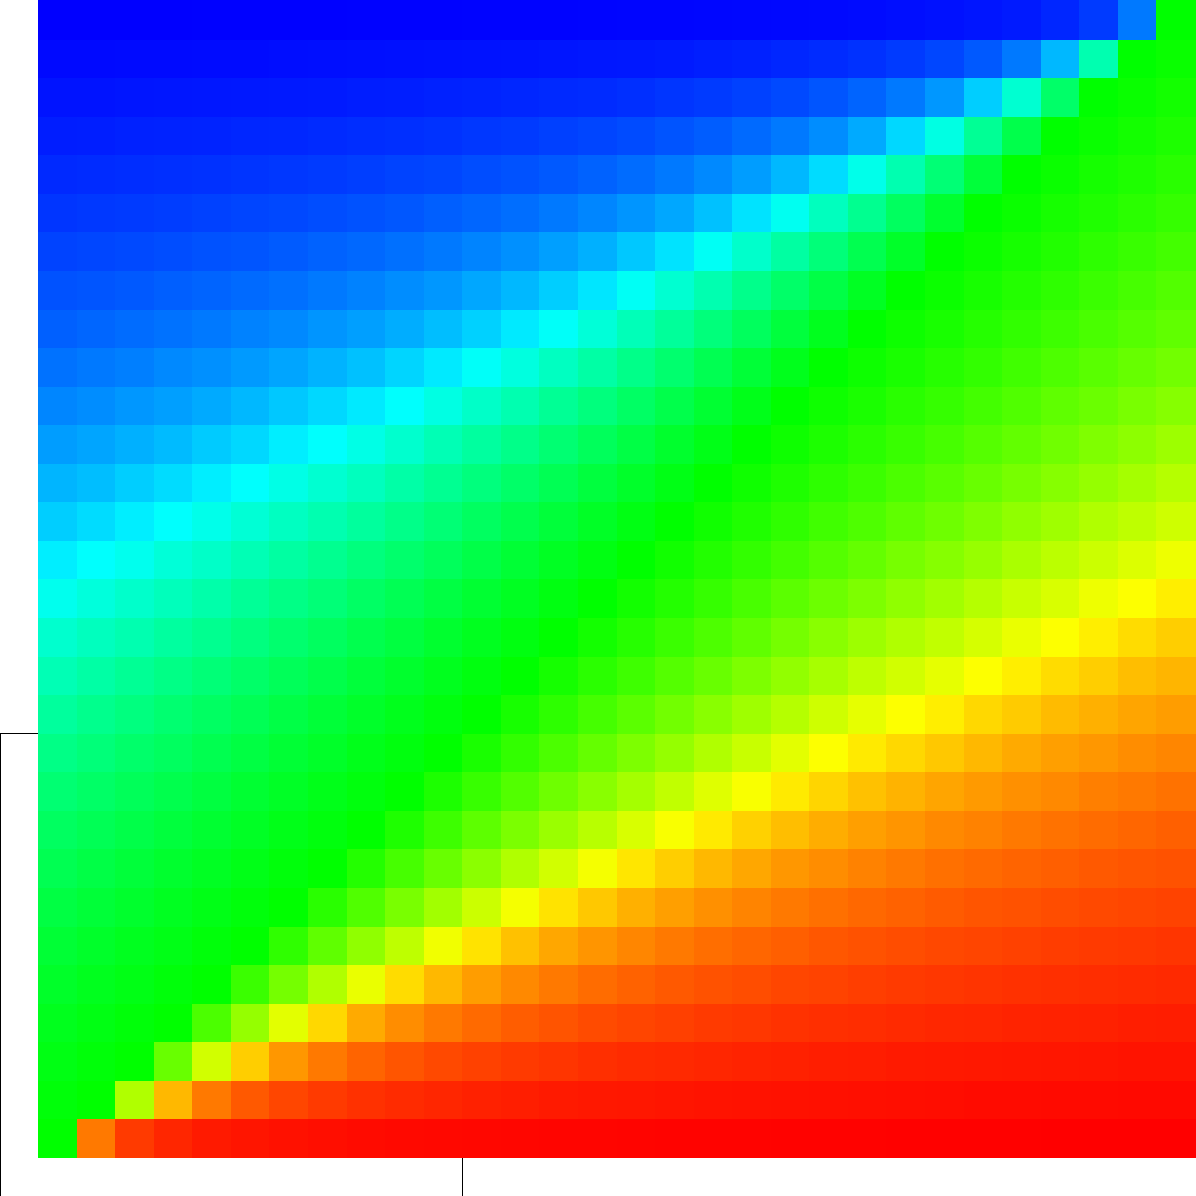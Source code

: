 size(600pt,600pt);
real m=1;
real n=1;
real fl=-1;
real fr=11;
real fu=11;
real fd=-1;
path frame=((fl*m,fu*n)--(fr*m,fu*n)--(fr*m,fd*n)--(fl*m,fd*n)--cycle);
draw(frame,linewidth(0));
pen norma=linewidth(1);
pair x000000=(0*m,0*n);
pair x000001=(0*m,1*n);
pair x000002=(0*m,2*n);
pair x000003=(0*m,3*n);
pair x000004=(0*m,4*n);
pair x000005=(0*m,5*n);
pair x000006=(0*m,6*n);
pair x000007=(0*m,7*n);
pair x000008=(0*m,8*n);
pair x000009=(0*m,9*n);
pair x000010=(0*m,10*n);
pair x000011=(0*m,11*n);
pair x000012=(0*m,12*n);
pair x000013=(0*m,13*n);
pair x000014=(0*m,14*n);
pair x000015=(0*m,15*n);
pair x000016=(0*m,16*n);
pair x000017=(0*m,17*n);
pair x000018=(0*m,18*n);
pair x000019=(0*m,19*n);
pair x000020=(0*m,20*n);
pair x000021=(0*m,21*n);
pair x000022=(0*m,22*n);
pair x000023=(0*m,23*n);
pair x000024=(0*m,24*n);
pair x000025=(0*m,25*n);
pair x000026=(0*m,26*n);
pair x000027=(0*m,27*n);
pair x000028=(0*m,28*n);
pair x000029=(0*m,29*n);
pair x000030=(0*m,30*n);
pair x001000=(1*m,0*n);
pair x001001=(1*m,1*n);
pair x001002=(1*m,2*n);
pair x001003=(1*m,3*n);
pair x001004=(1*m,4*n);
pair x001005=(1*m,5*n);
pair x001006=(1*m,6*n);
pair x001007=(1*m,7*n);
pair x001008=(1*m,8*n);
pair x001009=(1*m,9*n);
pair x001010=(1*m,10*n);
pair x001011=(1*m,11*n);
pair x001012=(1*m,12*n);
pair x001013=(1*m,13*n);
pair x001014=(1*m,14*n);
pair x001015=(1*m,15*n);
pair x001016=(1*m,16*n);
pair x001017=(1*m,17*n);
pair x001018=(1*m,18*n);
pair x001019=(1*m,19*n);
pair x001020=(1*m,20*n);
pair x001021=(1*m,21*n);
pair x001022=(1*m,22*n);
pair x001023=(1*m,23*n);
pair x001024=(1*m,24*n);
pair x001025=(1*m,25*n);
pair x001026=(1*m,26*n);
pair x001027=(1*m,27*n);
pair x001028=(1*m,28*n);
pair x001029=(1*m,29*n);
pair x001030=(1*m,30*n);
pair x002000=(2*m,0*n);
pair x002001=(2*m,1*n);
pair x002002=(2*m,2*n);
pair x002003=(2*m,3*n);
pair x002004=(2*m,4*n);
pair x002005=(2*m,5*n);
pair x002006=(2*m,6*n);
pair x002007=(2*m,7*n);
pair x002008=(2*m,8*n);
pair x002009=(2*m,9*n);
pair x002010=(2*m,10*n);
pair x002011=(2*m,11*n);
pair x002012=(2*m,12*n);
pair x002013=(2*m,13*n);
pair x002014=(2*m,14*n);
pair x002015=(2*m,15*n);
pair x002016=(2*m,16*n);
pair x002017=(2*m,17*n);
pair x002018=(2*m,18*n);
pair x002019=(2*m,19*n);
pair x002020=(2*m,20*n);
pair x002021=(2*m,21*n);
pair x002022=(2*m,22*n);
pair x002023=(2*m,23*n);
pair x002024=(2*m,24*n);
pair x002025=(2*m,25*n);
pair x002026=(2*m,26*n);
pair x002027=(2*m,27*n);
pair x002028=(2*m,28*n);
pair x002029=(2*m,29*n);
pair x002030=(2*m,30*n);
pair x003000=(3*m,0*n);
pair x003001=(3*m,1*n);
pair x003002=(3*m,2*n);
pair x003003=(3*m,3*n);
pair x003004=(3*m,4*n);
pair x003005=(3*m,5*n);
pair x003006=(3*m,6*n);
pair x003007=(3*m,7*n);
pair x003008=(3*m,8*n);
pair x003009=(3*m,9*n);
pair x003010=(3*m,10*n);
pair x003011=(3*m,11*n);
pair x003012=(3*m,12*n);
pair x003013=(3*m,13*n);
pair x003014=(3*m,14*n);
pair x003015=(3*m,15*n);
pair x003016=(3*m,16*n);
pair x003017=(3*m,17*n);
pair x003018=(3*m,18*n);
pair x003019=(3*m,19*n);
pair x003020=(3*m,20*n);
pair x003021=(3*m,21*n);
pair x003022=(3*m,22*n);
pair x003023=(3*m,23*n);
pair x003024=(3*m,24*n);
pair x003025=(3*m,25*n);
pair x003026=(3*m,26*n);
pair x003027=(3*m,27*n);
pair x003028=(3*m,28*n);
pair x003029=(3*m,29*n);
pair x003030=(3*m,30*n);
pair x004000=(4*m,0*n);
pair x004001=(4*m,1*n);
pair x004002=(4*m,2*n);
pair x004003=(4*m,3*n);
pair x004004=(4*m,4*n);
pair x004005=(4*m,5*n);
pair x004006=(4*m,6*n);
pair x004007=(4*m,7*n);
pair x004008=(4*m,8*n);
pair x004009=(4*m,9*n);
pair x004010=(4*m,10*n);
pair x004011=(4*m,11*n);
pair x004012=(4*m,12*n);
pair x004013=(4*m,13*n);
pair x004014=(4*m,14*n);
pair x004015=(4*m,15*n);
pair x004016=(4*m,16*n);
pair x004017=(4*m,17*n);
pair x004018=(4*m,18*n);
pair x004019=(4*m,19*n);
pair x004020=(4*m,20*n);
pair x004021=(4*m,21*n);
pair x004022=(4*m,22*n);
pair x004023=(4*m,23*n);
pair x004024=(4*m,24*n);
pair x004025=(4*m,25*n);
pair x004026=(4*m,26*n);
pair x004027=(4*m,27*n);
pair x004028=(4*m,28*n);
pair x004029=(4*m,29*n);
pair x004030=(4*m,30*n);
pair x005000=(5*m,0*n);
pair x005001=(5*m,1*n);
pair x005002=(5*m,2*n);
pair x005003=(5*m,3*n);
pair x005004=(5*m,4*n);
pair x005005=(5*m,5*n);
pair x005006=(5*m,6*n);
pair x005007=(5*m,7*n);
pair x005008=(5*m,8*n);
pair x005009=(5*m,9*n);
pair x005010=(5*m,10*n);
pair x005011=(5*m,11*n);
pair x005012=(5*m,12*n);
pair x005013=(5*m,13*n);
pair x005014=(5*m,14*n);
pair x005015=(5*m,15*n);
pair x005016=(5*m,16*n);
pair x005017=(5*m,17*n);
pair x005018=(5*m,18*n);
pair x005019=(5*m,19*n);
pair x005020=(5*m,20*n);
pair x005021=(5*m,21*n);
pair x005022=(5*m,22*n);
pair x005023=(5*m,23*n);
pair x005024=(5*m,24*n);
pair x005025=(5*m,25*n);
pair x005026=(5*m,26*n);
pair x005027=(5*m,27*n);
pair x005028=(5*m,28*n);
pair x005029=(5*m,29*n);
pair x005030=(5*m,30*n);
pair x006000=(6*m,0*n);
pair x006001=(6*m,1*n);
pair x006002=(6*m,2*n);
pair x006003=(6*m,3*n);
pair x006004=(6*m,4*n);
pair x006005=(6*m,5*n);
pair x006006=(6*m,6*n);
pair x006007=(6*m,7*n);
pair x006008=(6*m,8*n);
pair x006009=(6*m,9*n);
pair x006010=(6*m,10*n);
pair x006011=(6*m,11*n);
pair x006012=(6*m,12*n);
pair x006013=(6*m,13*n);
pair x006014=(6*m,14*n);
pair x006015=(6*m,15*n);
pair x006016=(6*m,16*n);
pair x006017=(6*m,17*n);
pair x006018=(6*m,18*n);
pair x006019=(6*m,19*n);
pair x006020=(6*m,20*n);
pair x006021=(6*m,21*n);
pair x006022=(6*m,22*n);
pair x006023=(6*m,23*n);
pair x006024=(6*m,24*n);
pair x006025=(6*m,25*n);
pair x006026=(6*m,26*n);
pair x006027=(6*m,27*n);
pair x006028=(6*m,28*n);
pair x006029=(6*m,29*n);
pair x006030=(6*m,30*n);
pair x007000=(7*m,0*n);
pair x007001=(7*m,1*n);
pair x007002=(7*m,2*n);
pair x007003=(7*m,3*n);
pair x007004=(7*m,4*n);
pair x007005=(7*m,5*n);
pair x007006=(7*m,6*n);
pair x007007=(7*m,7*n);
pair x007008=(7*m,8*n);
pair x007009=(7*m,9*n);
pair x007010=(7*m,10*n);
pair x007011=(7*m,11*n);
pair x007012=(7*m,12*n);
pair x007013=(7*m,13*n);
pair x007014=(7*m,14*n);
pair x007015=(7*m,15*n);
pair x007016=(7*m,16*n);
pair x007017=(7*m,17*n);
pair x007018=(7*m,18*n);
pair x007019=(7*m,19*n);
pair x007020=(7*m,20*n);
pair x007021=(7*m,21*n);
pair x007022=(7*m,22*n);
pair x007023=(7*m,23*n);
pair x007024=(7*m,24*n);
pair x007025=(7*m,25*n);
pair x007026=(7*m,26*n);
pair x007027=(7*m,27*n);
pair x007028=(7*m,28*n);
pair x007029=(7*m,29*n);
pair x007030=(7*m,30*n);
pair x008000=(8*m,0*n);
pair x008001=(8*m,1*n);
pair x008002=(8*m,2*n);
pair x008003=(8*m,3*n);
pair x008004=(8*m,4*n);
pair x008005=(8*m,5*n);
pair x008006=(8*m,6*n);
pair x008007=(8*m,7*n);
pair x008008=(8*m,8*n);
pair x008009=(8*m,9*n);
pair x008010=(8*m,10*n);
pair x008011=(8*m,11*n);
pair x008012=(8*m,12*n);
pair x008013=(8*m,13*n);
pair x008014=(8*m,14*n);
pair x008015=(8*m,15*n);
pair x008016=(8*m,16*n);
pair x008017=(8*m,17*n);
pair x008018=(8*m,18*n);
pair x008019=(8*m,19*n);
pair x008020=(8*m,20*n);
pair x008021=(8*m,21*n);
pair x008022=(8*m,22*n);
pair x008023=(8*m,23*n);
pair x008024=(8*m,24*n);
pair x008025=(8*m,25*n);
pair x008026=(8*m,26*n);
pair x008027=(8*m,27*n);
pair x008028=(8*m,28*n);
pair x008029=(8*m,29*n);
pair x008030=(8*m,30*n);
pair x009000=(9*m,0*n);
pair x009001=(9*m,1*n);
pair x009002=(9*m,2*n);
pair x009003=(9*m,3*n);
pair x009004=(9*m,4*n);
pair x009005=(9*m,5*n);
pair x009006=(9*m,6*n);
pair x009007=(9*m,7*n);
pair x009008=(9*m,8*n);
pair x009009=(9*m,9*n);
pair x009010=(9*m,10*n);
pair x009011=(9*m,11*n);
pair x009012=(9*m,12*n);
pair x009013=(9*m,13*n);
pair x009014=(9*m,14*n);
pair x009015=(9*m,15*n);
pair x009016=(9*m,16*n);
pair x009017=(9*m,17*n);
pair x009018=(9*m,18*n);
pair x009019=(9*m,19*n);
pair x009020=(9*m,20*n);
pair x009021=(9*m,21*n);
pair x009022=(9*m,22*n);
pair x009023=(9*m,23*n);
pair x009024=(9*m,24*n);
pair x009025=(9*m,25*n);
pair x009026=(9*m,26*n);
pair x009027=(9*m,27*n);
pair x009028=(9*m,28*n);
pair x009029=(9*m,29*n);
pair x009030=(9*m,30*n);
pair x010000=(10*m,0*n);
pair x010001=(10*m,1*n);
pair x010002=(10*m,2*n);
pair x010003=(10*m,3*n);
pair x010004=(10*m,4*n);
pair x010005=(10*m,5*n);
pair x010006=(10*m,6*n);
pair x010007=(10*m,7*n);
pair x010008=(10*m,8*n);
pair x010009=(10*m,9*n);
pair x010010=(10*m,10*n);
pair x010011=(10*m,11*n);
pair x010012=(10*m,12*n);
pair x010013=(10*m,13*n);
pair x010014=(10*m,14*n);
pair x010015=(10*m,15*n);
pair x010016=(10*m,16*n);
pair x010017=(10*m,17*n);
pair x010018=(10*m,18*n);
pair x010019=(10*m,19*n);
pair x010020=(10*m,20*n);
pair x010021=(10*m,21*n);
pair x010022=(10*m,22*n);
pair x010023=(10*m,23*n);
pair x010024=(10*m,24*n);
pair x010025=(10*m,25*n);
pair x010026=(10*m,26*n);
pair x010027=(10*m,27*n);
pair x010028=(10*m,28*n);
pair x010029=(10*m,29*n);
pair x010030=(10*m,30*n);
pair x011000=(11*m,0*n);
pair x011001=(11*m,1*n);
pair x011002=(11*m,2*n);
pair x011003=(11*m,3*n);
pair x011004=(11*m,4*n);
pair x011005=(11*m,5*n);
pair x011006=(11*m,6*n);
pair x011007=(11*m,7*n);
pair x011008=(11*m,8*n);
pair x011009=(11*m,9*n);
pair x011010=(11*m,10*n);
pair x011011=(11*m,11*n);
pair x011012=(11*m,12*n);
pair x011013=(11*m,13*n);
pair x011014=(11*m,14*n);
pair x011015=(11*m,15*n);
pair x011016=(11*m,16*n);
pair x011017=(11*m,17*n);
pair x011018=(11*m,18*n);
pair x011019=(11*m,19*n);
pair x011020=(11*m,20*n);
pair x011021=(11*m,21*n);
pair x011022=(11*m,22*n);
pair x011023=(11*m,23*n);
pair x011024=(11*m,24*n);
pair x011025=(11*m,25*n);
pair x011026=(11*m,26*n);
pair x011027=(11*m,27*n);
pair x011028=(11*m,28*n);
pair x011029=(11*m,29*n);
pair x011030=(11*m,30*n);
pair x012000=(12*m,0*n);
pair x012001=(12*m,1*n);
pair x012002=(12*m,2*n);
pair x012003=(12*m,3*n);
pair x012004=(12*m,4*n);
pair x012005=(12*m,5*n);
pair x012006=(12*m,6*n);
pair x012007=(12*m,7*n);
pair x012008=(12*m,8*n);
pair x012009=(12*m,9*n);
pair x012010=(12*m,10*n);
pair x012011=(12*m,11*n);
pair x012012=(12*m,12*n);
pair x012013=(12*m,13*n);
pair x012014=(12*m,14*n);
pair x012015=(12*m,15*n);
pair x012016=(12*m,16*n);
pair x012017=(12*m,17*n);
pair x012018=(12*m,18*n);
pair x012019=(12*m,19*n);
pair x012020=(12*m,20*n);
pair x012021=(12*m,21*n);
pair x012022=(12*m,22*n);
pair x012023=(12*m,23*n);
pair x012024=(12*m,24*n);
pair x012025=(12*m,25*n);
pair x012026=(12*m,26*n);
pair x012027=(12*m,27*n);
pair x012028=(12*m,28*n);
pair x012029=(12*m,29*n);
pair x012030=(12*m,30*n);
pair x013000=(13*m,0*n);
pair x013001=(13*m,1*n);
pair x013002=(13*m,2*n);
pair x013003=(13*m,3*n);
pair x013004=(13*m,4*n);
pair x013005=(13*m,5*n);
pair x013006=(13*m,6*n);
pair x013007=(13*m,7*n);
pair x013008=(13*m,8*n);
pair x013009=(13*m,9*n);
pair x013010=(13*m,10*n);
pair x013011=(13*m,11*n);
pair x013012=(13*m,12*n);
pair x013013=(13*m,13*n);
pair x013014=(13*m,14*n);
pair x013015=(13*m,15*n);
pair x013016=(13*m,16*n);
pair x013017=(13*m,17*n);
pair x013018=(13*m,18*n);
pair x013019=(13*m,19*n);
pair x013020=(13*m,20*n);
pair x013021=(13*m,21*n);
pair x013022=(13*m,22*n);
pair x013023=(13*m,23*n);
pair x013024=(13*m,24*n);
pair x013025=(13*m,25*n);
pair x013026=(13*m,26*n);
pair x013027=(13*m,27*n);
pair x013028=(13*m,28*n);
pair x013029=(13*m,29*n);
pair x013030=(13*m,30*n);
pair x014000=(14*m,0*n);
pair x014001=(14*m,1*n);
pair x014002=(14*m,2*n);
pair x014003=(14*m,3*n);
pair x014004=(14*m,4*n);
pair x014005=(14*m,5*n);
pair x014006=(14*m,6*n);
pair x014007=(14*m,7*n);
pair x014008=(14*m,8*n);
pair x014009=(14*m,9*n);
pair x014010=(14*m,10*n);
pair x014011=(14*m,11*n);
pair x014012=(14*m,12*n);
pair x014013=(14*m,13*n);
pair x014014=(14*m,14*n);
pair x014015=(14*m,15*n);
pair x014016=(14*m,16*n);
pair x014017=(14*m,17*n);
pair x014018=(14*m,18*n);
pair x014019=(14*m,19*n);
pair x014020=(14*m,20*n);
pair x014021=(14*m,21*n);
pair x014022=(14*m,22*n);
pair x014023=(14*m,23*n);
pair x014024=(14*m,24*n);
pair x014025=(14*m,25*n);
pair x014026=(14*m,26*n);
pair x014027=(14*m,27*n);
pair x014028=(14*m,28*n);
pair x014029=(14*m,29*n);
pair x014030=(14*m,30*n);
pair x015000=(15*m,0*n);
pair x015001=(15*m,1*n);
pair x015002=(15*m,2*n);
pair x015003=(15*m,3*n);
pair x015004=(15*m,4*n);
pair x015005=(15*m,5*n);
pair x015006=(15*m,6*n);
pair x015007=(15*m,7*n);
pair x015008=(15*m,8*n);
pair x015009=(15*m,9*n);
pair x015010=(15*m,10*n);
pair x015011=(15*m,11*n);
pair x015012=(15*m,12*n);
pair x015013=(15*m,13*n);
pair x015014=(15*m,14*n);
pair x015015=(15*m,15*n);
pair x015016=(15*m,16*n);
pair x015017=(15*m,17*n);
pair x015018=(15*m,18*n);
pair x015019=(15*m,19*n);
pair x015020=(15*m,20*n);
pair x015021=(15*m,21*n);
pair x015022=(15*m,22*n);
pair x015023=(15*m,23*n);
pair x015024=(15*m,24*n);
pair x015025=(15*m,25*n);
pair x015026=(15*m,26*n);
pair x015027=(15*m,27*n);
pair x015028=(15*m,28*n);
pair x015029=(15*m,29*n);
pair x015030=(15*m,30*n);
pair x016000=(16*m,0*n);
pair x016001=(16*m,1*n);
pair x016002=(16*m,2*n);
pair x016003=(16*m,3*n);
pair x016004=(16*m,4*n);
pair x016005=(16*m,5*n);
pair x016006=(16*m,6*n);
pair x016007=(16*m,7*n);
pair x016008=(16*m,8*n);
pair x016009=(16*m,9*n);
pair x016010=(16*m,10*n);
pair x016011=(16*m,11*n);
pair x016012=(16*m,12*n);
pair x016013=(16*m,13*n);
pair x016014=(16*m,14*n);
pair x016015=(16*m,15*n);
pair x016016=(16*m,16*n);
pair x016017=(16*m,17*n);
pair x016018=(16*m,18*n);
pair x016019=(16*m,19*n);
pair x016020=(16*m,20*n);
pair x016021=(16*m,21*n);
pair x016022=(16*m,22*n);
pair x016023=(16*m,23*n);
pair x016024=(16*m,24*n);
pair x016025=(16*m,25*n);
pair x016026=(16*m,26*n);
pair x016027=(16*m,27*n);
pair x016028=(16*m,28*n);
pair x016029=(16*m,29*n);
pair x016030=(16*m,30*n);
pair x017000=(17*m,0*n);
pair x017001=(17*m,1*n);
pair x017002=(17*m,2*n);
pair x017003=(17*m,3*n);
pair x017004=(17*m,4*n);
pair x017005=(17*m,5*n);
pair x017006=(17*m,6*n);
pair x017007=(17*m,7*n);
pair x017008=(17*m,8*n);
pair x017009=(17*m,9*n);
pair x017010=(17*m,10*n);
pair x017011=(17*m,11*n);
pair x017012=(17*m,12*n);
pair x017013=(17*m,13*n);
pair x017014=(17*m,14*n);
pair x017015=(17*m,15*n);
pair x017016=(17*m,16*n);
pair x017017=(17*m,17*n);
pair x017018=(17*m,18*n);
pair x017019=(17*m,19*n);
pair x017020=(17*m,20*n);
pair x017021=(17*m,21*n);
pair x017022=(17*m,22*n);
pair x017023=(17*m,23*n);
pair x017024=(17*m,24*n);
pair x017025=(17*m,25*n);
pair x017026=(17*m,26*n);
pair x017027=(17*m,27*n);
pair x017028=(17*m,28*n);
pair x017029=(17*m,29*n);
pair x017030=(17*m,30*n);
pair x018000=(18*m,0*n);
pair x018001=(18*m,1*n);
pair x018002=(18*m,2*n);
pair x018003=(18*m,3*n);
pair x018004=(18*m,4*n);
pair x018005=(18*m,5*n);
pair x018006=(18*m,6*n);
pair x018007=(18*m,7*n);
pair x018008=(18*m,8*n);
pair x018009=(18*m,9*n);
pair x018010=(18*m,10*n);
pair x018011=(18*m,11*n);
pair x018012=(18*m,12*n);
pair x018013=(18*m,13*n);
pair x018014=(18*m,14*n);
pair x018015=(18*m,15*n);
pair x018016=(18*m,16*n);
pair x018017=(18*m,17*n);
pair x018018=(18*m,18*n);
pair x018019=(18*m,19*n);
pair x018020=(18*m,20*n);
pair x018021=(18*m,21*n);
pair x018022=(18*m,22*n);
pair x018023=(18*m,23*n);
pair x018024=(18*m,24*n);
pair x018025=(18*m,25*n);
pair x018026=(18*m,26*n);
pair x018027=(18*m,27*n);
pair x018028=(18*m,28*n);
pair x018029=(18*m,29*n);
pair x018030=(18*m,30*n);
pair x019000=(19*m,0*n);
pair x019001=(19*m,1*n);
pair x019002=(19*m,2*n);
pair x019003=(19*m,3*n);
pair x019004=(19*m,4*n);
pair x019005=(19*m,5*n);
pair x019006=(19*m,6*n);
pair x019007=(19*m,7*n);
pair x019008=(19*m,8*n);
pair x019009=(19*m,9*n);
pair x019010=(19*m,10*n);
pair x019011=(19*m,11*n);
pair x019012=(19*m,12*n);
pair x019013=(19*m,13*n);
pair x019014=(19*m,14*n);
pair x019015=(19*m,15*n);
pair x019016=(19*m,16*n);
pair x019017=(19*m,17*n);
pair x019018=(19*m,18*n);
pair x019019=(19*m,19*n);
pair x019020=(19*m,20*n);
pair x019021=(19*m,21*n);
pair x019022=(19*m,22*n);
pair x019023=(19*m,23*n);
pair x019024=(19*m,24*n);
pair x019025=(19*m,25*n);
pair x019026=(19*m,26*n);
pair x019027=(19*m,27*n);
pair x019028=(19*m,28*n);
pair x019029=(19*m,29*n);
pair x019030=(19*m,30*n);
pair x020000=(20*m,0*n);
pair x020001=(20*m,1*n);
pair x020002=(20*m,2*n);
pair x020003=(20*m,3*n);
pair x020004=(20*m,4*n);
pair x020005=(20*m,5*n);
pair x020006=(20*m,6*n);
pair x020007=(20*m,7*n);
pair x020008=(20*m,8*n);
pair x020009=(20*m,9*n);
pair x020010=(20*m,10*n);
pair x020011=(20*m,11*n);
pair x020012=(20*m,12*n);
pair x020013=(20*m,13*n);
pair x020014=(20*m,14*n);
pair x020015=(20*m,15*n);
pair x020016=(20*m,16*n);
pair x020017=(20*m,17*n);
pair x020018=(20*m,18*n);
pair x020019=(20*m,19*n);
pair x020020=(20*m,20*n);
pair x020021=(20*m,21*n);
pair x020022=(20*m,22*n);
pair x020023=(20*m,23*n);
pair x020024=(20*m,24*n);
pair x020025=(20*m,25*n);
pair x020026=(20*m,26*n);
pair x020027=(20*m,27*n);
pair x020028=(20*m,28*n);
pair x020029=(20*m,29*n);
pair x020030=(20*m,30*n);
pair x021000=(21*m,0*n);
pair x021001=(21*m,1*n);
pair x021002=(21*m,2*n);
pair x021003=(21*m,3*n);
pair x021004=(21*m,4*n);
pair x021005=(21*m,5*n);
pair x021006=(21*m,6*n);
pair x021007=(21*m,7*n);
pair x021008=(21*m,8*n);
pair x021009=(21*m,9*n);
pair x021010=(21*m,10*n);
pair x021011=(21*m,11*n);
pair x021012=(21*m,12*n);
pair x021013=(21*m,13*n);
pair x021014=(21*m,14*n);
pair x021015=(21*m,15*n);
pair x021016=(21*m,16*n);
pair x021017=(21*m,17*n);
pair x021018=(21*m,18*n);
pair x021019=(21*m,19*n);
pair x021020=(21*m,20*n);
pair x021021=(21*m,21*n);
pair x021022=(21*m,22*n);
pair x021023=(21*m,23*n);
pair x021024=(21*m,24*n);
pair x021025=(21*m,25*n);
pair x021026=(21*m,26*n);
pair x021027=(21*m,27*n);
pair x021028=(21*m,28*n);
pair x021029=(21*m,29*n);
pair x021030=(21*m,30*n);
pair x022000=(22*m,0*n);
pair x022001=(22*m,1*n);
pair x022002=(22*m,2*n);
pair x022003=(22*m,3*n);
pair x022004=(22*m,4*n);
pair x022005=(22*m,5*n);
pair x022006=(22*m,6*n);
pair x022007=(22*m,7*n);
pair x022008=(22*m,8*n);
pair x022009=(22*m,9*n);
pair x022010=(22*m,10*n);
pair x022011=(22*m,11*n);
pair x022012=(22*m,12*n);
pair x022013=(22*m,13*n);
pair x022014=(22*m,14*n);
pair x022015=(22*m,15*n);
pair x022016=(22*m,16*n);
pair x022017=(22*m,17*n);
pair x022018=(22*m,18*n);
pair x022019=(22*m,19*n);
pair x022020=(22*m,20*n);
pair x022021=(22*m,21*n);
pair x022022=(22*m,22*n);
pair x022023=(22*m,23*n);
pair x022024=(22*m,24*n);
pair x022025=(22*m,25*n);
pair x022026=(22*m,26*n);
pair x022027=(22*m,27*n);
pair x022028=(22*m,28*n);
pair x022029=(22*m,29*n);
pair x022030=(22*m,30*n);
pair x023000=(23*m,0*n);
pair x023001=(23*m,1*n);
pair x023002=(23*m,2*n);
pair x023003=(23*m,3*n);
pair x023004=(23*m,4*n);
pair x023005=(23*m,5*n);
pair x023006=(23*m,6*n);
pair x023007=(23*m,7*n);
pair x023008=(23*m,8*n);
pair x023009=(23*m,9*n);
pair x023010=(23*m,10*n);
pair x023011=(23*m,11*n);
pair x023012=(23*m,12*n);
pair x023013=(23*m,13*n);
pair x023014=(23*m,14*n);
pair x023015=(23*m,15*n);
pair x023016=(23*m,16*n);
pair x023017=(23*m,17*n);
pair x023018=(23*m,18*n);
pair x023019=(23*m,19*n);
pair x023020=(23*m,20*n);
pair x023021=(23*m,21*n);
pair x023022=(23*m,22*n);
pair x023023=(23*m,23*n);
pair x023024=(23*m,24*n);
pair x023025=(23*m,25*n);
pair x023026=(23*m,26*n);
pair x023027=(23*m,27*n);
pair x023028=(23*m,28*n);
pair x023029=(23*m,29*n);
pair x023030=(23*m,30*n);
pair x024000=(24*m,0*n);
pair x024001=(24*m,1*n);
pair x024002=(24*m,2*n);
pair x024003=(24*m,3*n);
pair x024004=(24*m,4*n);
pair x024005=(24*m,5*n);
pair x024006=(24*m,6*n);
pair x024007=(24*m,7*n);
pair x024008=(24*m,8*n);
pair x024009=(24*m,9*n);
pair x024010=(24*m,10*n);
pair x024011=(24*m,11*n);
pair x024012=(24*m,12*n);
pair x024013=(24*m,13*n);
pair x024014=(24*m,14*n);
pair x024015=(24*m,15*n);
pair x024016=(24*m,16*n);
pair x024017=(24*m,17*n);
pair x024018=(24*m,18*n);
pair x024019=(24*m,19*n);
pair x024020=(24*m,20*n);
pair x024021=(24*m,21*n);
pair x024022=(24*m,22*n);
pair x024023=(24*m,23*n);
pair x024024=(24*m,24*n);
pair x024025=(24*m,25*n);
pair x024026=(24*m,26*n);
pair x024027=(24*m,27*n);
pair x024028=(24*m,28*n);
pair x024029=(24*m,29*n);
pair x024030=(24*m,30*n);
pair x025000=(25*m,0*n);
pair x025001=(25*m,1*n);
pair x025002=(25*m,2*n);
pair x025003=(25*m,3*n);
pair x025004=(25*m,4*n);
pair x025005=(25*m,5*n);
pair x025006=(25*m,6*n);
pair x025007=(25*m,7*n);
pair x025008=(25*m,8*n);
pair x025009=(25*m,9*n);
pair x025010=(25*m,10*n);
pair x025011=(25*m,11*n);
pair x025012=(25*m,12*n);
pair x025013=(25*m,13*n);
pair x025014=(25*m,14*n);
pair x025015=(25*m,15*n);
pair x025016=(25*m,16*n);
pair x025017=(25*m,17*n);
pair x025018=(25*m,18*n);
pair x025019=(25*m,19*n);
pair x025020=(25*m,20*n);
pair x025021=(25*m,21*n);
pair x025022=(25*m,22*n);
pair x025023=(25*m,23*n);
pair x025024=(25*m,24*n);
pair x025025=(25*m,25*n);
pair x025026=(25*m,26*n);
pair x025027=(25*m,27*n);
pair x025028=(25*m,28*n);
pair x025029=(25*m,29*n);
pair x025030=(25*m,30*n);
pair x026000=(26*m,0*n);
pair x026001=(26*m,1*n);
pair x026002=(26*m,2*n);
pair x026003=(26*m,3*n);
pair x026004=(26*m,4*n);
pair x026005=(26*m,5*n);
pair x026006=(26*m,6*n);
pair x026007=(26*m,7*n);
pair x026008=(26*m,8*n);
pair x026009=(26*m,9*n);
pair x026010=(26*m,10*n);
pair x026011=(26*m,11*n);
pair x026012=(26*m,12*n);
pair x026013=(26*m,13*n);
pair x026014=(26*m,14*n);
pair x026015=(26*m,15*n);
pair x026016=(26*m,16*n);
pair x026017=(26*m,17*n);
pair x026018=(26*m,18*n);
pair x026019=(26*m,19*n);
pair x026020=(26*m,20*n);
pair x026021=(26*m,21*n);
pair x026022=(26*m,22*n);
pair x026023=(26*m,23*n);
pair x026024=(26*m,24*n);
pair x026025=(26*m,25*n);
pair x026026=(26*m,26*n);
pair x026027=(26*m,27*n);
pair x026028=(26*m,28*n);
pair x026029=(26*m,29*n);
pair x026030=(26*m,30*n);
pair x027000=(27*m,0*n);
pair x027001=(27*m,1*n);
pair x027002=(27*m,2*n);
pair x027003=(27*m,3*n);
pair x027004=(27*m,4*n);
pair x027005=(27*m,5*n);
pair x027006=(27*m,6*n);
pair x027007=(27*m,7*n);
pair x027008=(27*m,8*n);
pair x027009=(27*m,9*n);
pair x027010=(27*m,10*n);
pair x027011=(27*m,11*n);
pair x027012=(27*m,12*n);
pair x027013=(27*m,13*n);
pair x027014=(27*m,14*n);
pair x027015=(27*m,15*n);
pair x027016=(27*m,16*n);
pair x027017=(27*m,17*n);
pair x027018=(27*m,18*n);
pair x027019=(27*m,19*n);
pair x027020=(27*m,20*n);
pair x027021=(27*m,21*n);
pair x027022=(27*m,22*n);
pair x027023=(27*m,23*n);
pair x027024=(27*m,24*n);
pair x027025=(27*m,25*n);
pair x027026=(27*m,26*n);
pair x027027=(27*m,27*n);
pair x027028=(27*m,28*n);
pair x027029=(27*m,29*n);
pair x027030=(27*m,30*n);
pair x028000=(28*m,0*n);
pair x028001=(28*m,1*n);
pair x028002=(28*m,2*n);
pair x028003=(28*m,3*n);
pair x028004=(28*m,4*n);
pair x028005=(28*m,5*n);
pair x028006=(28*m,6*n);
pair x028007=(28*m,7*n);
pair x028008=(28*m,8*n);
pair x028009=(28*m,9*n);
pair x028010=(28*m,10*n);
pair x028011=(28*m,11*n);
pair x028012=(28*m,12*n);
pair x028013=(28*m,13*n);
pair x028014=(28*m,14*n);
pair x028015=(28*m,15*n);
pair x028016=(28*m,16*n);
pair x028017=(28*m,17*n);
pair x028018=(28*m,18*n);
pair x028019=(28*m,19*n);
pair x028020=(28*m,20*n);
pair x028021=(28*m,21*n);
pair x028022=(28*m,22*n);
pair x028023=(28*m,23*n);
pair x028024=(28*m,24*n);
pair x028025=(28*m,25*n);
pair x028026=(28*m,26*n);
pair x028027=(28*m,27*n);
pair x028028=(28*m,28*n);
pair x028029=(28*m,29*n);
pair x028030=(28*m,30*n);
pair x029000=(29*m,0*n);
pair x029001=(29*m,1*n);
pair x029002=(29*m,2*n);
pair x029003=(29*m,3*n);
pair x029004=(29*m,4*n);
pair x029005=(29*m,5*n);
pair x029006=(29*m,6*n);
pair x029007=(29*m,7*n);
pair x029008=(29*m,8*n);
pair x029009=(29*m,9*n);
pair x029010=(29*m,10*n);
pair x029011=(29*m,11*n);
pair x029012=(29*m,12*n);
pair x029013=(29*m,13*n);
pair x029014=(29*m,14*n);
pair x029015=(29*m,15*n);
pair x029016=(29*m,16*n);
pair x029017=(29*m,17*n);
pair x029018=(29*m,18*n);
pair x029019=(29*m,19*n);
pair x029020=(29*m,20*n);
pair x029021=(29*m,21*n);
pair x029022=(29*m,22*n);
pair x029023=(29*m,23*n);
pair x029024=(29*m,24*n);
pair x029025=(29*m,25*n);
pair x029026=(29*m,26*n);
pair x029027=(29*m,27*n);
pair x029028=(29*m,28*n);
pair x029029=(29*m,29*n);
pair x029030=(29*m,30*n);
pair x030000=(30*m,0*n);
pair x030001=(30*m,1*n);
pair x030002=(30*m,2*n);
pair x030003=(30*m,3*n);
pair x030004=(30*m,4*n);
pair x030005=(30*m,5*n);
pair x030006=(30*m,6*n);
pair x030007=(30*m,7*n);
pair x030008=(30*m,8*n);
pair x030009=(30*m,9*n);
pair x030010=(30*m,10*n);
pair x030011=(30*m,11*n);
pair x030012=(30*m,12*n);
pair x030013=(30*m,13*n);
pair x030014=(30*m,14*n);
pair x030015=(30*m,15*n);
pair x030016=(30*m,16*n);
pair x030017=(30*m,17*n);
pair x030018=(30*m,18*n);
pair x030019=(30*m,19*n);
pair x030020=(30*m,20*n);
pair x030021=(30*m,21*n);
pair x030022=(30*m,22*n);
pair x030023=(30*m,23*n);
pair x030024=(30*m,24*n);
pair x030025=(30*m,25*n);
pair x030026=(30*m,26*n);
pair x030027=(30*m,27*n);
pair x030028=(30*m,28*n);
pair x030029=(30*m,29*n);
pair x030030=(30*m,30*n);
path p000000=x000000--x001000--x001001--x000001--cycle;
pen farbe000000=rgb(0,255,0);
fill(p000000,farbe000000);
path p000001=x000001--x001001--x001002--x000002--cycle;
pen farbe000001=rgb(0,246,9);
fill(p000001,farbe000001);
path p000002=x000002--x001002--x001003--x000003--cycle;
pen farbe000002=rgb(0,237,18);
fill(p000002,farbe000002);
path p000003=x000003--x001003--x001004--x000004--cycle;
pen farbe000003=rgb(0,229,26);
fill(p000003,farbe000003);
path p000004=x000004--x001004--x001005--x000005--cycle;
pen farbe000004=rgb(0,220,35);
fill(p000004,farbe000004);
path p000005=x000005--x001005--x001006--x000006--cycle;
pen farbe000005=rgb(0,211,44);
fill(p000005,farbe000005);
path p000006=x000006--x001006--x001007--x000007--cycle;
pen farbe000006=rgb(0,202,53);
fill(p000006,farbe000006);
path p000007=x000007--x001007--x001008--x000008--cycle;
pen farbe000007=rgb(0,193,62);
fill(p000007,farbe000007);
path p000008=x000008--x001008--x001009--x000009--cycle;
pen farbe000008=rgb(0,185,70);
fill(p000008,farbe000008);
path p000009=x000009--x001009--x001010--x000010--cycle;
pen farbe000009=rgb(0,176,79);
fill(p000009,farbe000009);
path p000010=x000010--x001010--x001011--x000011--cycle;
pen farbe000010=rgb(0,167,88);
fill(p000010,farbe000010);
path p000011=x000011--x001011--x001012--x000012--cycle;
pen farbe000011=rgb(0,158,97);
fill(p000011,farbe000011);
path p000012=x000012--x001012--x001013--x000013--cycle;
pen farbe000012=rgb(0,149,106);
fill(p000012,farbe000012);
path p000013=x000013--x001013--x001014--x000014--cycle;
pen farbe000013=rgb(0,141,114);
fill(p000013,farbe000013);
path p000014=x000014--x001014--x001015--x000015--cycle;
pen farbe000014=rgb(0,132,123);
fill(p000014,farbe000014);
path p000015=x000015--x001015--x001016--x000016--cycle;
pen farbe000015=rgb(0,123,132);
fill(p000015,farbe000015);
path p000016=x000016--x001016--x001017--x000017--cycle;
pen farbe000016=rgb(0,114,141);
fill(p000016,farbe000016);
path p000017=x000017--x001017--x001018--x000018--cycle;
pen farbe000017=rgb(0,106,149);
fill(p000017,farbe000017);
path p000018=x000018--x001018--x001019--x000019--cycle;
pen farbe000018=rgb(0,97,158);
fill(p000018,farbe000018);
path p000019=x000019--x001019--x001020--x000020--cycle;
pen farbe000019=rgb(0,88,167);
fill(p000019,farbe000019);
path p000020=x000020--x001020--x001021--x000021--cycle;
pen farbe000020=rgb(0,79,176);
fill(p000020,farbe000020);
path p000021=x000021--x001021--x001022--x000022--cycle;
pen farbe000021=rgb(0,70,185);
fill(p000021,farbe000021);
path p000022=x000022--x001022--x001023--x000023--cycle;
pen farbe000022=rgb(0,62,193);
fill(p000022,farbe000022);
path p000023=x000023--x001023--x001024--x000024--cycle;
pen farbe000023=rgb(0,53,202);
fill(p000023,farbe000023);
path p000024=x000024--x001024--x001025--x000025--cycle;
pen farbe000024=rgb(0,44,211);
fill(p000024,farbe000024);
path p000025=x000025--x001025--x001026--x000026--cycle;
pen farbe000025=rgb(0,35,220);
fill(p000025,farbe000025);
path p000026=x000026--x001026--x001027--x000027--cycle;
pen farbe000026=rgb(0,26,229);
fill(p000026,farbe000026);
path p000027=x000027--x001027--x001028--x000028--cycle;
pen farbe000027=rgb(0,18,237);
fill(p000027,farbe000027);
path p000028=x000028--x001028--x001029--x000029--cycle;
pen farbe000028=rgb(0,9,246);
fill(p000028,farbe000028);
path p000029=x000029--x001029--x001030--x000030--cycle;
pen farbe000029=rgb(0,0,255);
fill(p000029,farbe000029);
path p001000=x001000--x002000--x002001--x001001--cycle;
pen farbe001000=rgb(173,82,0);
fill(p001000,farbe001000);
path p001001=x001001--x002001--x002002--x001002--cycle;
pen farbe001001=rgb(0,255,0);
fill(p001001,farbe001001);
path p001002=x001002--x002002--x002003--x001003--cycle;
pen farbe001002=rgb(0,246,9);
fill(p001002,farbe001002);
path p001003=x001003--x002003--x002004--x001004--cycle;
pen farbe001003=rgb(0,237,18);
fill(p001003,farbe001003);
path p001004=x001004--x002004--x002005--x001005--cycle;
pen farbe001004=rgb(0,228,27);
fill(p001004,farbe001004);
path p001005=x001005--x002005--x002006--x001006--cycle;
pen farbe001005=rgb(0,219,36);
fill(p001005,farbe001005);
path p001006=x001006--x002006--x002007--x001007--cycle;
pen farbe001006=rgb(0,209,46);
fill(p001006,farbe001006);
path p001007=x001007--x002007--x002008--x001008--cycle;
pen farbe001007=rgb(0,200,55);
fill(p001007,farbe001007);
path p001008=x001008--x002008--x002009--x001009--cycle;
pen farbe001008=rgb(0,191,64);
fill(p001008,farbe001008);
path p001009=x001009--x002009--x002010--x001010--cycle;
pen farbe001009=rgb(0,182,73);
fill(p001009,farbe001009);
path p001010=x001010--x002010--x002011--x001011--cycle;
pen farbe001010=rgb(0,173,82);
fill(p001010,farbe001010);
path p001011=x001011--x002011--x002012--x001012--cycle;
pen farbe001011=rgb(0,164,91);
fill(p001011,farbe001011);
path p001012=x001012--x002012--x002013--x001013--cycle;
pen farbe001012=rgb(0,155,100);
fill(p001012,farbe001012);
path p001013=x001013--x002013--x002014--x001014--cycle;
pen farbe001013=rgb(0,146,109);
fill(p001013,farbe001013);
path p001014=x001014--x002014--x002015--x001015--cycle;
pen farbe001014=rgb(0,137,118);
fill(p001014,farbe001014);
path p001015=x001015--x002015--x002016--x001016--cycle;
pen farbe001015=rgb(0,128,127);
fill(p001015,farbe001015);
path p001016=x001016--x002016--x002017--x001017--cycle;
pen farbe001016=rgb(0,118,137);
fill(p001016,farbe001016);
path p001017=x001017--x002017--x002018--x001018--cycle;
pen farbe001017=rgb(0,109,146);
fill(p001017,farbe001017);
path p001018=x001018--x002018--x002019--x001019--cycle;
pen farbe001018=rgb(0,100,155);
fill(p001018,farbe001018);
path p001019=x001019--x002019--x002020--x001020--cycle;
pen farbe001019=rgb(0,91,164);
fill(p001019,farbe001019);
path p001020=x001020--x002020--x002021--x001021--cycle;
pen farbe001020=rgb(0,82,173);
fill(p001020,farbe001020);
path p001021=x001021--x002021--x002022--x001022--cycle;
pen farbe001021=rgb(0,73,182);
fill(p001021,farbe001021);
path p001022=x001022--x002022--x002023--x001023--cycle;
pen farbe001022=rgb(0,64,191);
fill(p001022,farbe001022);
path p001023=x001023--x002023--x002024--x001024--cycle;
pen farbe001023=rgb(0,55,200);
fill(p001023,farbe001023);
path p001024=x001024--x002024--x002025--x001025--cycle;
pen farbe001024=rgb(0,46,209);
fill(p001024,farbe001024);
path p001025=x001025--x002025--x002026--x001026--cycle;
pen farbe001025=rgb(0,37,218);
fill(p001025,farbe001025);
path p001026=x001026--x002026--x002027--x001027--cycle;
pen farbe001026=rgb(0,27,228);
fill(p001026,farbe001026);
path p001027=x001027--x002027--x002028--x001028--cycle;
pen farbe001027=rgb(0,18,237);
fill(p001027,farbe001027);
path p001028=x001028--x002028--x002029--x001029--cycle;
pen farbe001028=rgb(0,9,246);
fill(p001028,farbe001028);
path p001029=x001029--x002029--x002030--x001030--cycle;
pen farbe001029=rgb(0,0,255);
fill(p001029,farbe001029);
path p002000=x002000--x003000--x003001--x002001--cycle;
pen farbe002000=rgb(208,47,0);
fill(p002000,farbe002000);
path p002001=x002001--x003001--x003002--x002002--cycle;
pen farbe002001=rgb(104,151,0);
fill(p002001,farbe002001);
path p002002=x002002--x003002--x003003--x002003--cycle;
pen farbe002002=rgb(0,255,0);
fill(p002002,farbe002002);
path p002003=x002003--x003003--x003004--x002004--cycle;
pen farbe002003=rgb(0,246,9);
fill(p002003,farbe002003);
path p002004=x002004--x003004--x003005--x002005--cycle;
pen farbe002004=rgb(0,236,19);
fill(p002004,farbe002004);
path p002005=x002005--x003005--x003006--x002006--cycle;
pen farbe002005=rgb(0,227,28);
fill(p002005,farbe002005);
path p002006=x002006--x003006--x003007--x002007--cycle;
pen farbe002006=rgb(0,217,38);
fill(p002006,farbe002006);
path p002007=x002007--x003007--x003008--x002008--cycle;
pen farbe002007=rgb(0,208,47);
fill(p002007,farbe002007);
path p002008=x002008--x003008--x003009--x002009--cycle;
pen farbe002008=rgb(0,198,57);
fill(p002008,farbe002008);
path p002009=x002009--x003009--x003010--x002010--cycle;
pen farbe002009=rgb(0,189,66);
fill(p002009,farbe002009);
path p002010=x002010--x003010--x003011--x002011--cycle;
pen farbe002010=rgb(0,180,75);
fill(p002010,farbe002010);
path p002011=x002011--x003011--x003012--x002012--cycle;
pen farbe002011=rgb(0,170,85);
fill(p002011,farbe002011);
path p002012=x002012--x003012--x003013--x002013--cycle;
pen farbe002012=rgb(0,161,94);
fill(p002012,farbe002012);
path p002013=x002013--x003013--x003014--x002014--cycle;
pen farbe002013=rgb(0,151,104);
fill(p002013,farbe002013);
path p002014=x002014--x003014--x003015--x002015--cycle;
pen farbe002014=rgb(0,142,113);
fill(p002014,farbe002014);
path p002015=x002015--x003015--x003016--x002016--cycle;
pen farbe002015=rgb(0,132,123);
fill(p002015,farbe002015);
path p002016=x002016--x003016--x003017--x002017--cycle;
pen farbe002016=rgb(0,123,132);
fill(p002016,farbe002016);
path p002017=x002017--x003017--x003018--x002018--cycle;
pen farbe002017=rgb(0,114,141);
fill(p002017,farbe002017);
path p002018=x002018--x003018--x003019--x002019--cycle;
pen farbe002018=rgb(0,104,151);
fill(p002018,farbe002018);
path p002019=x002019--x003019--x003020--x002020--cycle;
pen farbe002019=rgb(0,95,160);
fill(p002019,farbe002019);
path p002020=x002020--x003020--x003021--x002021--cycle;
pen farbe002020=rgb(0,85,170);
fill(p002020,farbe002020);
path p002021=x002021--x003021--x003022--x002022--cycle;
pen farbe002021=rgb(0,76,179);
fill(p002021,farbe002021);
path p002022=x002022--x003022--x003023--x002023--cycle;
pen farbe002022=rgb(0,66,189);
fill(p002022,farbe002022);
path p002023=x002023--x003023--x003024--x002024--cycle;
pen farbe002023=rgb(0,57,198);
fill(p002023,farbe002023);
path p002024=x002024--x003024--x003025--x002025--cycle;
pen farbe002024=rgb(0,47,208);
fill(p002024,farbe002024);
path p002025=x002025--x003025--x003026--x002026--cycle;
pen farbe002025=rgb(0,38,217);
fill(p002025,farbe002025);
path p002026=x002026--x003026--x003027--x002027--cycle;
pen farbe002026=rgb(0,29,226);
fill(p002026,farbe002026);
path p002027=x002027--x003027--x003028--x002028--cycle;
pen farbe002027=rgb(0,19,236);
fill(p002027,farbe002027);
path p002028=x002028--x003028--x003029--x002029--cycle;
pen farbe002028=rgb(0,10,245);
fill(p002028,farbe002028);
path p002029=x002029--x003029--x003030--x002030--cycle;
pen farbe002029=rgb(0,0,255);
fill(p002029,farbe002029);
path p003000=x003000--x004000--x004001--x003001--cycle;
pen farbe003000=rgb(222,33,0);
fill(p003000,farbe003000);
path p003001=x003001--x004001--x004002--x003002--cycle;
pen farbe003001=rgb(148,107,0);
fill(p003001,farbe003001);
path p003002=x003002--x004002--x004003--x003003--cycle;
pen farbe003002=rgb(74,181,0);
fill(p003002,farbe003002);
path p003003=x003003--x004003--x004004--x003004--cycle;
pen farbe003003=rgb(0,255,0);
fill(p003003,farbe003003);
path p003004=x003004--x004004--x004005--x003005--cycle;
pen farbe003004=rgb(0,245,10);
fill(p003004,farbe003004);
path p003005=x003005--x004005--x004006--x003006--cycle;
pen farbe003005=rgb(0,235,20);
fill(p003005,farbe003005);
path p003006=x003006--x004006--x004007--x003007--cycle;
pen farbe003006=rgb(0,226,29);
fill(p003006,farbe003006);
path p003007=x003007--x004007--x004008--x003008--cycle;
pen farbe003007=rgb(0,216,39);
fill(p003007,farbe003007);
path p003008=x003008--x004008--x004009--x003009--cycle;
pen farbe003008=rgb(0,206,49);
fill(p003008,farbe003008);
path p003009=x003009--x004009--x004010--x003010--cycle;
pen farbe003009=rgb(0,196,59);
fill(p003009,farbe003009);
path p003010=x003010--x004010--x004011--x003011--cycle;
pen farbe003010=rgb(0,186,69);
fill(p003010,farbe003010);
path p003011=x003011--x004011--x004012--x003012--cycle;
pen farbe003011=rgb(0,177,78);
fill(p003011,farbe003011);
path p003012=x003012--x004012--x004013--x003013--cycle;
pen farbe003012=rgb(0,167,88);
fill(p003012,farbe003012);
path p003013=x003013--x004013--x004014--x003014--cycle;
pen farbe003013=rgb(0,157,98);
fill(p003013,farbe003013);
path p003014=x003014--x004014--x004015--x003015--cycle;
pen farbe003014=rgb(0,147,108);
fill(p003014,farbe003014);
path p003015=x003015--x004015--x004016--x003016--cycle;
pen farbe003015=rgb(0,138,117);
fill(p003015,farbe003015);
path p003016=x003016--x004016--x004017--x003017--cycle;
pen farbe003016=rgb(0,128,127);
fill(p003016,farbe003016);
path p003017=x003017--x004017--x004018--x003018--cycle;
pen farbe003017=rgb(0,118,137);
fill(p003017,farbe003017);
path p003018=x003018--x004018--x004019--x003019--cycle;
pen farbe003018=rgb(0,108,147);
fill(p003018,farbe003018);
path p003019=x003019--x004019--x004020--x003020--cycle;
pen farbe003019=rgb(0,98,157);
fill(p003019,farbe003019);
path p003020=x003020--x004020--x004021--x003021--cycle;
pen farbe003020=rgb(0,89,166);
fill(p003020,farbe003020);
path p003021=x003021--x004021--x004022--x003022--cycle;
pen farbe003021=rgb(0,79,176);
fill(p003021,farbe003021);
path p003022=x003022--x004022--x004023--x003023--cycle;
pen farbe003022=rgb(0,69,186);
fill(p003022,farbe003022);
path p003023=x003023--x004023--x004024--x003024--cycle;
pen farbe003023=rgb(0,59,196);
fill(p003023,farbe003023);
path p003024=x003024--x004024--x004025--x003025--cycle;
pen farbe003024=rgb(0,49,206);
fill(p003024,farbe003024);
path p003025=x003025--x004025--x004026--x003026--cycle;
pen farbe003025=rgb(0,40,215);
fill(p003025,farbe003025);
path p003026=x003026--x004026--x004027--x003027--cycle;
pen farbe003026=rgb(0,30,225);
fill(p003026,farbe003026);
path p003027=x003027--x004027--x004028--x003028--cycle;
pen farbe003027=rgb(0,20,235);
fill(p003027,farbe003027);
path p003028=x003028--x004028--x004029--x003029--cycle;
pen farbe003028=rgb(0,10,245);
fill(p003028,farbe003028);
path p003029=x003029--x004029--x004030--x003030--cycle;
pen farbe003029=rgb(0,0,255);
fill(p003029,farbe003029);
path p004000=x004000--x005000--x005001--x004001--cycle;
pen farbe004000=rgb(231,24,0);
fill(p004000,farbe004000);
path p004001=x004001--x005001--x005002--x004002--cycle;
pen farbe004001=rgb(173,82,0);
fill(p004001,farbe004001);
path p004002=x004002--x005002--x005003--x004003--cycle;
pen farbe004002=rgb(115,140,0);
fill(p004002,farbe004002);
path p004003=x004003--x005003--x005004--x004004--cycle;
pen farbe004003=rgb(58,197,0);
fill(p004003,farbe004003);
path p004004=x004004--x005004--x005005--x004005--cycle;
pen farbe004004=rgb(0,255,0);
fill(p004004,farbe004004);
path p004005=x004005--x005005--x005006--x004006--cycle;
pen farbe004005=rgb(0,245,10);
fill(p004005,farbe004005);
path p004006=x004006--x005006--x005007--x004007--cycle;
pen farbe004006=rgb(0,235,20);
fill(p004006,farbe004006);
path p004007=x004007--x005007--x005008--x004008--cycle;
pen farbe004007=rgb(0,224,31);
fill(p004007,farbe004007);
path p004008=x004008--x005008--x005009--x004009--cycle;
pen farbe004008=rgb(0,214,41);
fill(p004008,farbe004008);
path p004009=x004009--x005009--x005010--x004010--cycle;
pen farbe004009=rgb(0,204,51);
fill(p004009,farbe004009);
path p004010=x004010--x005010--x005011--x004011--cycle;
pen farbe004010=rgb(0,194,61);
fill(p004010,farbe004010);
path p004011=x004011--x005011--x005012--x004012--cycle;
pen farbe004011=rgb(0,184,71);
fill(p004011,farbe004011);
path p004012=x004012--x005012--x005013--x004013--cycle;
pen farbe004012=rgb(0,174,81);
fill(p004012,farbe004012);
path p004013=x004013--x005013--x005014--x004014--cycle;
pen farbe004013=rgb(0,163,92);
fill(p004013,farbe004013);
path p004014=x004014--x005014--x005015--x004015--cycle;
pen farbe004014=rgb(0,153,102);
fill(p004014,farbe004014);
path p004015=x004015--x005015--x005016--x004016--cycle;
pen farbe004015=rgb(0,143,112);
fill(p004015,farbe004015);
path p004016=x004016--x005016--x005017--x004017--cycle;
pen farbe004016=rgb(0,133,122);
fill(p004016,farbe004016);
path p004017=x004017--x005017--x005018--x004018--cycle;
pen farbe004017=rgb(0,123,132);
fill(p004017,farbe004017);
path p004018=x004018--x005018--x005019--x004019--cycle;
pen farbe004018=rgb(0,113,142);
fill(p004018,farbe004018);
path p004019=x004019--x005019--x005020--x004020--cycle;
pen farbe004019=rgb(0,102,153);
fill(p004019,farbe004019);
path p004020=x004020--x005020--x005021--x004021--cycle;
pen farbe004020=rgb(0,92,163);
fill(p004020,farbe004020);
path p004021=x004021--x005021--x005022--x004022--cycle;
pen farbe004021=rgb(0,82,173);
fill(p004021,farbe004021);
path p004022=x004022--x005022--x005023--x004023--cycle;
pen farbe004022=rgb(0,72,183);
fill(p004022,farbe004022);
path p004023=x004023--x005023--x005024--x004024--cycle;
pen farbe004023=rgb(0,62,193);
fill(p004023,farbe004023);
path p004024=x004024--x005024--x005025--x004025--cycle;
pen farbe004024=rgb(0,52,203);
fill(p004024,farbe004024);
path p004025=x004025--x005025--x005026--x004026--cycle;
pen farbe004025=rgb(0,41,214);
fill(p004025,farbe004025);
path p004026=x004026--x005026--x005027--x004027--cycle;
pen farbe004026=rgb(0,31,224);
fill(p004026,farbe004026);
path p004027=x004027--x005027--x005028--x004028--cycle;
pen farbe004027=rgb(0,21,234);
fill(p004027,farbe004027);
path p004028=x004028--x005028--x005029--x004029--cycle;
pen farbe004028=rgb(0,11,244);
fill(p004028,farbe004028);
path p004029=x004029--x005029--x005030--x004030--cycle;
pen farbe004029=rgb(0,1,254);
fill(p004029,farbe004029);
path p005000=x005000--x006000--x006001--x005001--cycle;
pen farbe005000=rgb(236,19,0);
fill(p005000,farbe005000);
path p005001=x005001--x006001--x006002--x005002--cycle;
pen farbe005001=rgb(189,66,0);
fill(p005001,farbe005001);
path p005002=x005002--x006002--x006003--x005003--cycle;
pen farbe005002=rgb(141,114,0);
fill(p005002,farbe005002);
path p005003=x005003--x006003--x006004--x005004--cycle;
pen farbe005003=rgb(94,161,0);
fill(p005003,farbe005003);
path p005004=x005004--x006004--x006005--x005005--cycle;
pen farbe005004=rgb(47,208,0);
fill(p005004,farbe005004);
path p005005=x005005--x006005--x006006--x005006--cycle;
pen farbe005005=rgb(0,255,0);
fill(p005005,farbe005005);
path p005006=x005006--x006006--x006007--x005007--cycle;
pen farbe005006=rgb(0,244,11);
fill(p005006,farbe005006);
path p005007=x005007--x006007--x006008--x005008--cycle;
pen farbe005007=rgb(0,234,21);
fill(p005007,farbe005007);
path p005008=x005008--x006008--x006009--x005009--cycle;
pen farbe005008=rgb(0,223,32);
fill(p005008,farbe005008);
path p005009=x005009--x006009--x006010--x005010--cycle;
pen farbe005009=rgb(0,213,42);
fill(p005009,farbe005009);
path p005010=x005010--x006010--x006011--x005011--cycle;
pen farbe005010=rgb(0,202,53);
fill(p005010,farbe005010);
path p005011=x005011--x006011--x006012--x005012--cycle;
pen farbe005011=rgb(0,191,64);
fill(p005011,farbe005011);
path p005012=x005012--x006012--x006013--x005013--cycle;
pen farbe005012=rgb(0,181,74);
fill(p005012,farbe005012);
path p005013=x005013--x006013--x006014--x005014--cycle;
pen farbe005013=rgb(0,170,85);
fill(p005013,farbe005013);
path p005014=x005014--x006014--x006015--x005015--cycle;
pen farbe005014=rgb(0,160,95);
fill(p005014,farbe005014);
path p005015=x005015--x006015--x006016--x005016--cycle;
pen farbe005015=rgb(0,149,106);
fill(p005015,farbe005015);
path p005016=x005016--x006016--x006017--x005017--cycle;
pen farbe005016=rgb(0,139,116);
fill(p005016,farbe005016);
path p005017=x005017--x006017--x006018--x005018--cycle;
pen farbe005017=rgb(0,128,127);
fill(p005017,farbe005017);
path p005018=x005018--x006018--x006019--x005019--cycle;
pen farbe005018=rgb(0,117,138);
fill(p005018,farbe005018);
path p005019=x005019--x006019--x006020--x005020--cycle;
pen farbe005019=rgb(0,107,148);
fill(p005019,farbe005019);
path p005020=x005020--x006020--x006021--x005021--cycle;
pen farbe005020=rgb(0,96,159);
fill(p005020,farbe005020);
path p005021=x005021--x006021--x006022--x005022--cycle;
pen farbe005021=rgb(0,86,169);
fill(p005021,farbe005021);
path p005022=x005022--x006022--x006023--x005023--cycle;
pen farbe005022=rgb(0,75,180);
fill(p005022,farbe005022);
path p005023=x005023--x006023--x006024--x005024--cycle;
pen farbe005023=rgb(0,64,191);
fill(p005023,farbe005023);
path p005024=x005024--x006024--x006025--x005025--cycle;
pen farbe005024=rgb(0,54,201);
fill(p005024,farbe005024);
path p005025=x005025--x006025--x006026--x005026--cycle;
pen farbe005025=rgb(0,43,212);
fill(p005025,farbe005025);
path p005026=x005026--x006026--x006027--x005027--cycle;
pen farbe005026=rgb(0,33,222);
fill(p005026,farbe005026);
path p005027=x005027--x006027--x006028--x005028--cycle;
pen farbe005027=rgb(0,22,233);
fill(p005027,farbe005027);
path p005028=x005028--x006028--x006029--x005029--cycle;
pen farbe005028=rgb(0,11,244);
fill(p005028,farbe005028);
path p005029=x005029--x006029--x006030--x005030--cycle;
pen farbe005029=rgb(0,1,254);
fill(p005029,farbe005029);
path p006000=x006000--x007000--x007001--x006001--cycle;
pen farbe006000=rgb(239,16,0);
fill(p006000,farbe006000);
path p006001=x006001--x007001--x007002--x006002--cycle;
pen farbe006001=rgb(200,55,0);
fill(p006001,farbe006001);
path p006002=x006002--x007002--x007003--x006003--cycle;
pen farbe006002=rgb(160,95,0);
fill(p006002,farbe006002);
path p006003=x006003--x007003--x007004--x006004--cycle;
pen farbe006003=rgb(120,135,0);
fill(p006003,farbe006003);
path p006004=x006004--x007004--x007005--x006005--cycle;
pen farbe006004=rgb(80,175,0);
fill(p006004,farbe006004);
path p006005=x006005--x007005--x007006--x006006--cycle;
pen farbe006005=rgb(40,215,0);
fill(p006005,farbe006005);
path p006006=x006006--x007006--x007007--x006007--cycle;
pen farbe006006=rgb(0,255,0);
fill(p006006,farbe006006);
path p006007=x006007--x007007--x007008--x006008--cycle;
pen farbe006007=rgb(0,244,11);
fill(p006007,farbe006007);
path p006008=x006008--x007008--x007009--x006009--cycle;
pen farbe006008=rgb(0,233,22);
fill(p006008,farbe006008);
path p006009=x006009--x007009--x007010--x006010--cycle;
pen farbe006009=rgb(0,222,33);
fill(p006009,farbe006009);
path p006010=x006010--x007010--x007011--x006011--cycle;
pen farbe006010=rgb(0,211,44);
fill(p006010,farbe006010);
path p006011=x006011--x007011--x007012--x006012--cycle;
pen farbe006011=rgb(0,200,55);
fill(p006011,farbe006011);
path p006012=x006012--x007012--x007013--x006013--cycle;
pen farbe006012=rgb(0,189,66);
fill(p006012,farbe006012);
path p006013=x006013--x007013--x007014--x006014--cycle;
pen farbe006013=rgb(0,178,77);
fill(p006013,farbe006013);
path p006014=x006014--x007014--x007015--x006015--cycle;
pen farbe006014=rgb(0,167,88);
fill(p006014,farbe006014);
path p006015=x006015--x007015--x007016--x006016--cycle;
pen farbe006015=rgb(0,156,99);
fill(p006015,farbe006015);
path p006016=x006016--x007016--x007017--x006017--cycle;
pen farbe006016=rgb(0,145,110);
fill(p006016,farbe006016);
path p006017=x006017--x007017--x007018--x006018--cycle;
pen farbe006017=rgb(0,134,121);
fill(p006017,farbe006017);
path p006018=x006018--x007018--x007019--x006019--cycle;
pen farbe006018=rgb(0,123,132);
fill(p006018,farbe006018);
path p006019=x006019--x007019--x007020--x006020--cycle;
pen farbe006019=rgb(0,112,143);
fill(p006019,farbe006019);
path p006020=x006020--x007020--x007021--x006021--cycle;
pen farbe006020=rgb(0,100,155);
fill(p006020,farbe006020);
path p006021=x006021--x007021--x007022--x006022--cycle;
pen farbe006021=rgb(0,89,166);
fill(p006021,farbe006021);
path p006022=x006022--x007022--x007023--x006023--cycle;
pen farbe006022=rgb(0,78,177);
fill(p006022,farbe006022);
path p006023=x006023--x007023--x007024--x006024--cycle;
pen farbe006023=rgb(0,67,188);
fill(p006023,farbe006023);
path p006024=x006024--x007024--x007025--x006025--cycle;
pen farbe006024=rgb(0,56,199);
fill(p006024,farbe006024);
path p006025=x006025--x007025--x007026--x006026--cycle;
pen farbe006025=rgb(0,45,210);
fill(p006025,farbe006025);
path p006026=x006026--x007026--x007027--x006027--cycle;
pen farbe006026=rgb(0,34,221);
fill(p006026,farbe006026);
path p006027=x006027--x007027--x007028--x006028--cycle;
pen farbe006027=rgb(0,23,232);
fill(p006027,farbe006027);
path p006028=x006028--x007028--x007029--x006029--cycle;
pen farbe006028=rgb(0,12,243);
fill(p006028,farbe006028);
path p006029=x006029--x007029--x007030--x006030--cycle;
pen farbe006029=rgb(0,1,254);
fill(p006029,farbe006029);
path p007000=x007000--x008000--x008001--x007001--cycle;
pen farbe007000=rgb(242,13,0);
fill(p007000,farbe007000);
path p007001=x007001--x008001--x008002--x007002--cycle;
pen farbe007001=rgb(208,47,0);
fill(p007001,farbe007001);
path p007002=x007002--x008002--x008003--x007003--cycle;
pen farbe007002=rgb(173,82,0);
fill(p007002,farbe007002);
path p007003=x007003--x008003--x008004--x007004--cycle;
pen farbe007003=rgb(138,117,0);
fill(p007003,farbe007003);
path p007004=x007004--x008004--x008005--x007005--cycle;
pen farbe007004=rgb(104,151,0);
fill(p007004,farbe007004);
path p007005=x007005--x008005--x008006--x007006--cycle;
pen farbe007005=rgb(69,186,0);
fill(p007005,farbe007005);
path p007006=x007006--x008006--x008007--x007007--cycle;
pen farbe007006=rgb(35,220,0);
fill(p007006,farbe007006);
path p007007=x007007--x008007--x008008--x007008--cycle;
pen farbe007007=rgb(0,255,0);
fill(p007007,farbe007007);
path p007008=x007008--x008008--x008009--x007009--cycle;
pen farbe007008=rgb(0,243,12);
fill(p007008,farbe007008);
path p007009=x007009--x008009--x008010--x007010--cycle;
pen farbe007009=rgb(0,232,23);
fill(p007009,farbe007009);
path p007010=x007010--x008010--x008011--x007011--cycle;
pen farbe007010=rgb(0,220,35);
fill(p007010,farbe007010);
path p007011=x007011--x008011--x008012--x007012--cycle;
pen farbe007011=rgb(0,209,46);
fill(p007011,farbe007011);
path p007012=x007012--x008012--x008013--x007013--cycle;
pen farbe007012=rgb(0,197,58);
fill(p007012,farbe007012);
path p007013=x007013--x008013--x008014--x007014--cycle;
pen farbe007013=rgb(0,186,69);
fill(p007013,farbe007013);
path p007014=x007014--x008014--x008015--x007015--cycle;
pen farbe007014=rgb(0,174,81);
fill(p007014,farbe007014);
path p007015=x007015--x008015--x008016--x007016--cycle;
pen farbe007015=rgb(0,163,92);
fill(p007015,farbe007015);
path p007016=x007016--x008016--x008017--x007017--cycle;
pen farbe007016=rgb(0,151,104);
fill(p007016,farbe007016);
path p007017=x007017--x008017--x008018--x007018--cycle;
pen farbe007017=rgb(0,140,115);
fill(p007017,farbe007017);
path p007018=x007018--x008018--x008019--x007019--cycle;
pen farbe007018=rgb(0,128,127);
fill(p007018,farbe007018);
path p007019=x007019--x008019--x008020--x007020--cycle;
pen farbe007019=rgb(0,117,138);
fill(p007019,farbe007019);
path p007020=x007020--x008020--x008021--x007021--cycle;
pen farbe007020=rgb(0,105,150);
fill(p007020,farbe007020);
path p007021=x007021--x008021--x008022--x007022--cycle;
pen farbe007021=rgb(0,94,161);
fill(p007021,farbe007021);
path p007022=x007022--x008022--x008023--x007023--cycle;
pen farbe007022=rgb(0,82,173);
fill(p007022,farbe007022);
path p007023=x007023--x008023--x008024--x007024--cycle;
pen farbe007023=rgb(0,71,184);
fill(p007023,farbe007023);
path p007024=x007024--x008024--x008025--x007025--cycle;
pen farbe007024=rgb(0,59,196);
fill(p007024,farbe007024);
path p007025=x007025--x008025--x008026--x007026--cycle;
pen farbe007025=rgb(0,47,208);
fill(p007025,farbe007025);
path p007026=x007026--x008026--x008027--x007027--cycle;
pen farbe007026=rgb(0,36,219);
fill(p007026,farbe007026);
path p007027=x007027--x008027--x008028--x007028--cycle;
pen farbe007027=rgb(0,24,231);
fill(p007027,farbe007027);
path p007028=x007028--x008028--x008029--x007029--cycle;
pen farbe007028=rgb(0,13,242);
fill(p007028,farbe007028);
path p007029=x007029--x008029--x008030--x007030--cycle;
pen farbe007029=rgb(0,1,254);
fill(p007029,farbe007029);
path p008000=x008000--x009000--x009001--x008001--cycle;
pen farbe008000=rgb(244,11,0);
fill(p008000,farbe008000);
path p008001=x008001--x009001--x009002--x008002--cycle;
pen farbe008001=rgb(214,41,0);
fill(p008001,farbe008001);
path p008002=x008002--x009002--x009003--x008003--cycle;
pen farbe008002=rgb(183,72,0);
fill(p008002,farbe008002);
path p008003=x008003--x009003--x009004--x008004--cycle;
pen farbe008003=rgb(153,102,0);
fill(p008003,farbe008003);
path p008004=x008004--x009004--x009005--x008005--cycle;
pen farbe008004=rgb(122,133,0);
fill(p008004,farbe008004);
path p008005=x008005--x009005--x009006--x008006--cycle;
pen farbe008005=rgb(92,163,0);
fill(p008005,farbe008005);
path p008006=x008006--x009006--x009007--x008007--cycle;
pen farbe008006=rgb(61,194,0);
fill(p008006,farbe008006);
path p008007=x008007--x009007--x009008--x008008--cycle;
pen farbe008007=rgb(31,224,0);
fill(p008007,farbe008007);
path p008008=x008008--x009008--x009009--x008009--cycle;
pen farbe008008=rgb(0,255,0);
fill(p008008,farbe008008);
path p008009=x008009--x009009--x009010--x008010--cycle;
pen farbe008009=rgb(0,243,12);
fill(p008009,farbe008009);
path p008010=x008010--x009010--x009011--x008011--cycle;
pen farbe008010=rgb(0,231,24);
fill(p008010,farbe008010);
path p008011=x008011--x009011--x009012--x008012--cycle;
pen farbe008011=rgb(0,219,36);
fill(p008011,farbe008011);
path p008012=x008012--x009012--x009013--x008013--cycle;
pen farbe008012=rgb(0,207,48);
fill(p008012,farbe008012);
path p008013=x008013--x009013--x009014--x008014--cycle;
pen farbe008013=rgb(0,195,60);
fill(p008013,farbe008013);
path p008014=x008014--x009014--x009015--x008015--cycle;
pen farbe008014=rgb(0,183,72);
fill(p008014,farbe008014);
path p008015=x008015--x009015--x009016--x008016--cycle;
pen farbe008015=rgb(0,171,84);
fill(p008015,farbe008015);
path p008016=x008016--x009016--x009017--x008017--cycle;
pen farbe008016=rgb(0,158,97);
fill(p008016,farbe008016);
path p008017=x008017--x009017--x009018--x008018--cycle;
pen farbe008017=rgb(0,146,109);
fill(p008017,farbe008017);
path p008018=x008018--x009018--x009019--x008019--cycle;
pen farbe008018=rgb(0,134,121);
fill(p008018,farbe008018);
path p008019=x008019--x009019--x009020--x008020--cycle;
pen farbe008019=rgb(0,122,133);
fill(p008019,farbe008019);
path p008020=x008020--x009020--x009021--x008021--cycle;
pen farbe008020=rgb(0,110,145);
fill(p008020,farbe008020);
path p008021=x008021--x009021--x009022--x008022--cycle;
pen farbe008021=rgb(0,98,157);
fill(p008021,farbe008021);
path p008022=x008022--x009022--x009023--x008023--cycle;
pen farbe008022=rgb(0,86,169);
fill(p008022,farbe008022);
path p008023=x008023--x009023--x009024--x008024--cycle;
pen farbe008023=rgb(0,74,181);
fill(p008023,farbe008023);
path p008024=x008024--x009024--x009025--x008025--cycle;
pen farbe008024=rgb(0,62,193);
fill(p008024,farbe008024);
path p008025=x008025--x009025--x009026--x008026--cycle;
pen farbe008025=rgb(0,50,205);
fill(p008025,farbe008025);
path p008026=x008026--x009026--x009027--x008027--cycle;
pen farbe008026=rgb(0,38,217);
fill(p008026,farbe008026);
path p008027=x008027--x009027--x009028--x008028--cycle;
pen farbe008027=rgb(0,26,229);
fill(p008027,farbe008027);
path p008028=x008028--x009028--x009029--x008029--cycle;
pen farbe008028=rgb(0,14,241);
fill(p008028,farbe008028);
path p008029=x008029--x009029--x009030--x008030--cycle;
pen farbe008029=rgb(0,2,253);
fill(p008029,farbe008029);
path p009000=x009000--x010000--x010001--x009001--cycle;
pen farbe009000=rgb(246,9,0);
fill(p009000,farbe009000);
path p009001=x009001--x010001--x010002--x009002--cycle;
pen farbe009001=rgb(218,37,0);
fill(p009001,farbe009001);
path p009002=x009002--x010002--x010003--x009003--cycle;
pen farbe009002=rgb(191,64,0);
fill(p009002,farbe009002);
path p009003=x009003--x010003--x010004--x009004--cycle;
pen farbe009003=rgb(164,91,0);
fill(p009003,farbe009003);
path p009004=x009004--x010004--x010005--x009005--cycle;
pen farbe009004=rgb(137,118,0);
fill(p009004,farbe009004);
path p009005=x009005--x010005--x010006--x009006--cycle;
pen farbe009005=rgb(109,146,0);
fill(p009005,farbe009005);
path p009006=x009006--x010006--x010007--x009007--cycle;
pen farbe009006=rgb(82,173,0);
fill(p009006,farbe009006);
path p009007=x009007--x010007--x010008--x009008--cycle;
pen farbe009007=rgb(55,200,0);
fill(p009007,farbe009007);
path p009008=x009008--x010008--x010009--x009009--cycle;
pen farbe009008=rgb(27,228,0);
fill(p009008,farbe009008);
path p009009=x009009--x010009--x010010--x009010--cycle;
pen farbe009009=rgb(0,255,0);
fill(p009009,farbe009009);
path p009010=x009010--x010010--x010011--x009011--cycle;
pen farbe009010=rgb(0,242,13);
fill(p009010,farbe009010);
path p009011=x009011--x010011--x010012--x009012--cycle;
pen farbe009011=rgb(0,230,25);
fill(p009011,farbe009011);
path p009012=x009012--x010012--x010013--x009013--cycle;
pen farbe009012=rgb(0,217,38);
fill(p009012,farbe009012);
path p009013=x009013--x010013--x010014--x009014--cycle;
pen farbe009013=rgb(0,204,51);
fill(p009013,farbe009013);
path p009014=x009014--x010014--x010015--x009015--cycle;
pen farbe009014=rgb(0,192,63);
fill(p009014,farbe009014);
path p009015=x009015--x010015--x010016--x009016--cycle;
pen farbe009015=rgb(0,179,76);
fill(p009015,farbe009015);
path p009016=x009016--x010016--x010017--x009017--cycle;
pen farbe009016=rgb(0,166,89);
fill(p009016,farbe009016);
path p009017=x009017--x010017--x010018--x009018--cycle;
pen farbe009017=rgb(0,154,101);
fill(p009017,farbe009017);
path p009018=x009018--x010018--x010019--x009019--cycle;
pen farbe009018=rgb(0,141,114);
fill(p009018,farbe009018);
path p009019=x009019--x010019--x010020--x009020--cycle;
pen farbe009019=rgb(0,128,127);
fill(p009019,farbe009019);
path p009020=x009020--x010020--x010021--x009021--cycle;
pen farbe009020=rgb(0,116,139);
fill(p009020,farbe009020);
path p009021=x009021--x010021--x010022--x009022--cycle;
pen farbe009021=rgb(0,103,152);
fill(p009021,farbe009021);
path p009022=x009022--x010022--x010023--x009023--cycle;
pen farbe009022=rgb(0,91,164);
fill(p009022,farbe009022);
path p009023=x009023--x010023--x010024--x009024--cycle;
pen farbe009023=rgb(0,78,177);
fill(p009023,farbe009023);
path p009024=x009024--x010024--x010025--x009025--cycle;
pen farbe009024=rgb(0,65,190);
fill(p009024,farbe009024);
path p009025=x009025--x010025--x010026--x009026--cycle;
pen farbe009025=rgb(0,53,202);
fill(p009025,farbe009025);
path p009026=x009026--x010026--x010027--x009027--cycle;
pen farbe009026=rgb(0,40,215);
fill(p009026,farbe009026);
path p009027=x009027--x010027--x010028--x009028--cycle;
pen farbe009027=rgb(0,27,228);
fill(p009027,farbe009027);
path p009028=x009028--x010028--x010029--x009029--cycle;
pen farbe009028=rgb(0,15,240);
fill(p009028,farbe009028);
path p009029=x009029--x010029--x010030--x009030--cycle;
pen farbe009029=rgb(0,2,253);
fill(p009029,farbe009029);
path p010000=x010000--x011000--x011001--x010001--cycle;
pen farbe010000=rgb(247,8,0);
fill(p010000,farbe010000);
path p010001=x010001--x011001--x011002--x010002--cycle;
pen farbe010001=rgb(222,33,0);
fill(p010001,farbe010001);
path p010002=x010002--x011002--x011003--x010003--cycle;
pen farbe010002=rgb(198,57,0);
fill(p010002,farbe010002);
path p010003=x010003--x011003--x011004--x010004--cycle;
pen farbe010003=rgb(173,82,0);
fill(p010003,farbe010003);
path p010004=x010004--x011004--x011005--x010005--cycle;
pen farbe010004=rgb(148,107,0);
fill(p010004,farbe010004);
path p010005=x010005--x011005--x011006--x010006--cycle;
pen farbe010005=rgb(124,131,0);
fill(p010005,farbe010005);
path p010006=x010006--x011006--x011007--x010007--cycle;
pen farbe010006=rgb(99,156,0);
fill(p010006,farbe010006);
path p010007=x010007--x011007--x011008--x010008--cycle;
pen farbe010007=rgb(74,181,0);
fill(p010007,farbe010007);
path p010008=x010008--x011008--x011009--x010009--cycle;
pen farbe010008=rgb(49,206,0);
fill(p010008,farbe010008);
path p010009=x010009--x011009--x011010--x010010--cycle;
pen farbe010009=rgb(25,230,0);
fill(p010009,farbe010009);
path p010010=x010010--x011010--x011011--x010011--cycle;
pen farbe010010=rgb(0,255,0);
fill(p010010,farbe010010);
path p010011=x010011--x011011--x011012--x010012--cycle;
pen farbe010011=rgb(0,242,13);
fill(p010011,farbe010011);
path p010012=x010012--x011012--x011013--x010013--cycle;
pen farbe010012=rgb(0,228,27);
fill(p010012,farbe010012);
path p010013=x010013--x011013--x011014--x010014--cycle;
pen farbe010013=rgb(0,215,40);
fill(p010013,farbe010013);
path p010014=x010014--x011014--x011015--x010015--cycle;
pen farbe010014=rgb(0,202,53);
fill(p010014,farbe010014);
path p010015=x010015--x011015--x011016--x010016--cycle;
pen farbe010015=rgb(0,188,67);
fill(p010015,farbe010015);
path p010016=x010016--x011016--x011017--x010017--cycle;
pen farbe010016=rgb(0,175,80);
fill(p010016,farbe010016);
path p010017=x010017--x011017--x011018--x010018--cycle;
pen farbe010017=rgb(0,162,93);
fill(p010017,farbe010017);
path p010018=x010018--x011018--x011019--x010019--cycle;
pen farbe010018=rgb(0,149,106);
fill(p010018,farbe010018);
path p010019=x010019--x011019--x011020--x010020--cycle;
pen farbe010019=rgb(0,135,120);
fill(p010019,farbe010019);
path p010020=x010020--x011020--x011021--x010021--cycle;
pen farbe010020=rgb(0,122,133);
fill(p010020,farbe010020);
path p010021=x010021--x011021--x011022--x010022--cycle;
pen farbe010021=rgb(0,109,146);
fill(p010021,farbe010021);
path p010022=x010022--x011022--x011023--x010023--cycle;
pen farbe010022=rgb(0,95,160);
fill(p010022,farbe010022);
path p010023=x010023--x011023--x011024--x010024--cycle;
pen farbe010023=rgb(0,82,173);
fill(p010023,farbe010023);
path p010024=x010024--x011024--x011025--x010025--cycle;
pen farbe010024=rgb(0,69,186);
fill(p010024,farbe010024);
path p010025=x010025--x011025--x011026--x010026--cycle;
pen farbe010025=rgb(0,55,200);
fill(p010025,farbe010025);
path p010026=x010026--x011026--x011027--x010027--cycle;
pen farbe010026=rgb(0,42,213);
fill(p010026,farbe010026);
path p010027=x010027--x011027--x011028--x010028--cycle;
pen farbe010027=rgb(0,29,226);
fill(p010027,farbe010027);
path p010028=x010028--x011028--x011029--x010029--cycle;
pen farbe010028=rgb(0,16,239);
fill(p010028,farbe010028);
path p010029=x010029--x011029--x011030--x010030--cycle;
pen farbe010029=rgb(0,2,253);
fill(p010029,farbe010029);
path p011000=x011000--x012000--x012001--x011001--cycle;
pen farbe011000=rgb(248,7,0);
fill(p011000,farbe011000);
path p011001=x011001--x012001--x012002--x011002--cycle;
pen farbe011001=rgb(226,29,0);
fill(p011001,farbe011001);
path p011002=x011002--x012002--x012003--x011003--cycle;
pen farbe011002=rgb(203,52,0);
fill(p011002,farbe011002);
path p011003=x011003--x012003--x012004--x011004--cycle;
pen farbe011003=rgb(180,75,0);
fill(p011003,farbe011003);
path p011004=x011004--x012004--x012005--x011005--cycle;
pen farbe011004=rgb(158,97,0);
fill(p011004,farbe011004);
path p011005=x011005--x012005--x012006--x011006--cycle;
pen farbe011005=rgb(135,120,0);
fill(p011005,farbe011005);
path p011006=x011006--x012006--x012007--x011007--cycle;
pen farbe011006=rgb(113,142,0);
fill(p011006,farbe011006);
path p011007=x011007--x012007--x012008--x011008--cycle;
pen farbe011007=rgb(90,165,0);
fill(p011007,farbe011007);
path p011008=x011008--x012008--x012009--x011009--cycle;
pen farbe011008=rgb(68,187,0);
fill(p011008,farbe011008);
path p011009=x011009--x012009--x012010--x011010--cycle;
pen farbe011009=rgb(45,210,0);
fill(p011009,farbe011009);
path p011010=x011010--x012010--x012011--x011011--cycle;
pen farbe011010=rgb(23,232,0);
fill(p011010,farbe011010);
path p011011=x011011--x012011--x012012--x011012--cycle;
pen farbe011011=rgb(0,255,0);
fill(p011011,farbe011011);
path p011012=x011012--x012012--x012013--x011013--cycle;
pen farbe011012=rgb(0,241,14);
fill(p011012,farbe011012);
path p011013=x011013--x012013--x012014--x011014--cycle;
pen farbe011013=rgb(0,227,28);
fill(p011013,farbe011013);
path p011014=x011014--x012014--x012015--x011015--cycle;
pen farbe011014=rgb(0,213,42);
fill(p011014,farbe011014);
path p011015=x011015--x012015--x012016--x011016--cycle;
pen farbe011015=rgb(0,199,56);
fill(p011015,farbe011015);
path p011016=x011016--x012016--x012017--x011017--cycle;
pen farbe011016=rgb(0,185,70);
fill(p011016,farbe011016);
path p011017=x011017--x012017--x012018--x011018--cycle;
pen farbe011017=rgb(0,171,84);
fill(p011017,farbe011017);
path p011018=x011018--x012018--x012019--x011019--cycle;
pen farbe011018=rgb(0,157,98);
fill(p011018,farbe011018);
path p011019=x011019--x012019--x012020--x011020--cycle;
pen farbe011019=rgb(0,143,112);
fill(p011019,farbe011019);
path p011020=x011020--x012020--x012021--x011021--cycle;
pen farbe011020=rgb(0,129,126);
fill(p011020,farbe011020);
path p011021=x011021--x012021--x012022--x011022--cycle;
pen farbe011021=rgb(0,115,140);
fill(p011021,farbe011021);
path p011022=x011022--x012022--x012023--x011023--cycle;
pen farbe011022=rgb(0,101,154);
fill(p011022,farbe011022);
path p011023=x011023--x012023--x012024--x011024--cycle;
pen farbe011023=rgb(0,87,168);
fill(p011023,farbe011023);
path p011024=x011024--x012024--x012025--x011025--cycle;
pen farbe011024=rgb(0,73,182);
fill(p011024,farbe011024);
path p011025=x011025--x012025--x012026--x011026--cycle;
pen farbe011025=rgb(0,59,196);
fill(p011025,farbe011025);
path p011026=x011026--x012026--x012027--x011027--cycle;
pen farbe011026=rgb(0,45,210);
fill(p011026,farbe011026);
path p011027=x011027--x012027--x012028--x011028--cycle;
pen farbe011027=rgb(0,31,224);
fill(p011027,farbe011027);
path p011028=x011028--x012028--x012029--x011029--cycle;
pen farbe011028=rgb(0,17,238);
fill(p011028,farbe011028);
path p011029=x011029--x012029--x012030--x011030--cycle;
pen farbe011029=rgb(0,3,252);
fill(p011029,farbe011029);
path p012000=x012000--x013000--x013001--x012001--cycle;
pen farbe012000=rgb(249,6,0);
fill(p012000,farbe012000);
path p012001=x012001--x013001--x013002--x012002--cycle;
pen farbe012001=rgb(228,27,0);
fill(p012001,farbe012001);
path p012002=x012002--x013002--x013003--x012003--cycle;
pen farbe012002=rgb(208,47,0);
fill(p012002,farbe012002);
path p012003=x012003--x013003--x013004--x012004--cycle;
pen farbe012003=rgb(187,68,0);
fill(p012003,farbe012003);
path p012004=x012004--x013004--x013005--x012005--cycle;
pen farbe012004=rgb(166,89,0);
fill(p012004,farbe012004);
path p012005=x012005--x013005--x013006--x012006--cycle;
pen farbe012005=rgb(145,110,0);
fill(p012005,farbe012005);
path p012006=x012006--x013006--x013007--x012007--cycle;
pen farbe012006=rgb(125,130,0);
fill(p012006,farbe012006);
path p012007=x012007--x013007--x013008--x012008--cycle;
pen farbe012007=rgb(104,151,0);
fill(p012007,farbe012007);
path p012008=x012008--x013008--x013009--x012009--cycle;
pen farbe012008=rgb(83,172,0);
fill(p012008,farbe012008);
path p012009=x012009--x013009--x013010--x012010--cycle;
pen farbe012009=rgb(62,193,0);
fill(p012009,farbe012009);
path p012010=x012010--x013010--x013011--x012011--cycle;
pen farbe012010=rgb(42,213,0);
fill(p012010,farbe012010);
path p012011=x012011--x013011--x013012--x012012--cycle;
pen farbe012011=rgb(21,234,0);
fill(p012011,farbe012011);
path p012012=x012012--x013012--x013013--x012013--cycle;
pen farbe012012=rgb(0,255,0);
fill(p012012,farbe012012);
path p012013=x012013--x013013--x013014--x012014--cycle;
pen farbe012013=rgb(0,240,15);
fill(p012013,farbe012013);
path p012014=x012014--x013014--x013015--x012015--cycle;
pen farbe012014=rgb(0,225,30);
fill(p012014,farbe012014);
path p012015=x012015--x013015--x013016--x012016--cycle;
pen farbe012015=rgb(0,211,44);
fill(p012015,farbe012015);
path p012016=x012016--x013016--x013017--x012017--cycle;
pen farbe012016=rgb(0,196,59);
fill(p012016,farbe012016);
path p012017=x012017--x013017--x013018--x012018--cycle;
pen farbe012017=rgb(0,181,74);
fill(p012017,farbe012017);
path p012018=x012018--x013018--x013019--x012019--cycle;
pen farbe012018=rgb(0,166,89);
fill(p012018,farbe012018);
path p012019=x012019--x013019--x013020--x012020--cycle;
pen farbe012019=rgb(0,151,104);
fill(p012019,farbe012019);
path p012020=x012020--x013020--x013021--x012021--cycle;
pen farbe012020=rgb(0,136,119);
fill(p012020,farbe012020);
path p012021=x012021--x013021--x013022--x012022--cycle;
pen farbe012021=rgb(0,122,133);
fill(p012021,farbe012021);
path p012022=x012022--x013022--x013023--x012023--cycle;
pen farbe012022=rgb(0,107,148);
fill(p012022,farbe012022);
path p012023=x012023--x013023--x013024--x012024--cycle;
pen farbe012023=rgb(0,92,163);
fill(p012023,farbe012023);
path p012024=x012024--x013024--x013025--x012025--cycle;
pen farbe012024=rgb(0,77,178);
fill(p012024,farbe012024);
path p012025=x012025--x013025--x013026--x012026--cycle;
pen farbe012025=rgb(0,62,193);
fill(p012025,farbe012025);
path p012026=x012026--x013026--x013027--x012027--cycle;
pen farbe012026=rgb(0,47,208);
fill(p012026,farbe012026);
path p012027=x012027--x013027--x013028--x012028--cycle;
pen farbe012027=rgb(0,33,222);
fill(p012027,farbe012027);
path p012028=x012028--x013028--x013029--x012029--cycle;
pen farbe012028=rgb(0,18,237);
fill(p012028,farbe012028);
path p012029=x012029--x013029--x013030--x012030--cycle;
pen farbe012029=rgb(0,3,252);
fill(p012029,farbe012029);
path p013000=x013000--x014000--x014001--x013001--cycle;
pen farbe013000=rgb(250,5,0);
fill(p013000,farbe013000);
path p013001=x013001--x014001--x014002--x013002--cycle;
pen farbe013001=rgb(231,24,0);
fill(p013001,farbe013001);
path p013002=x013002--x014002--x014003--x013003--cycle;
pen farbe013002=rgb(211,44,0);
fill(p013002,farbe013002);
path p013003=x013003--x014003--x014004--x013004--cycle;
pen farbe013003=rgb(192,63,0);
fill(p013003,farbe013003);
path p013004=x013004--x014004--x014005--x013005--cycle;
pen farbe013004=rgb(173,82,0);
fill(p013004,farbe013004);
path p013005=x013005--x014005--x014006--x013006--cycle;
pen farbe013005=rgb(154,101,0);
fill(p013005,farbe013005);
path p013006=x013006--x014006--x014007--x013007--cycle;
pen farbe013006=rgb(135,120,0);
fill(p013006,farbe013006);
path p013007=x013007--x014007--x014008--x013008--cycle;
pen farbe013007=rgb(115,140,0);
fill(p013007,farbe013007);
path p013008=x013008--x014008--x014009--x013009--cycle;
pen farbe013008=rgb(96,159,0);
fill(p013008,farbe013008);
path p013009=x013009--x014009--x014010--x013010--cycle;
pen farbe013009=rgb(77,178,0);
fill(p013009,farbe013009);
path p013010=x013010--x014010--x014011--x013011--cycle;
pen farbe013010=rgb(58,197,0);
fill(p013010,farbe013010);
path p013011=x013011--x014011--x014012--x013012--cycle;
pen farbe013011=rgb(38,217,0);
fill(p013011,farbe013011);
path p013012=x013012--x014012--x014013--x013013--cycle;
pen farbe013012=rgb(19,236,0);
fill(p013012,farbe013012);
path p013013=x013013--x014013--x014014--x013014--cycle;
pen farbe013013=rgb(0,255,0);
fill(p013013,farbe013013);
path p013014=x013014--x014014--x014015--x013015--cycle;
pen farbe013014=rgb(0,239,16);
fill(p013014,farbe013014);
path p013015=x013015--x014015--x014016--x013016--cycle;
pen farbe013015=rgb(0,224,31);
fill(p013015,farbe013015);
path p013016=x013016--x014016--x014017--x013017--cycle;
pen farbe013016=rgb(0,208,47);
fill(p013016,farbe013016);
path p013017=x013017--x014017--x014018--x013018--cycle;
pen farbe013017=rgb(0,192,63);
fill(p013017,farbe013017);
path p013018=x013018--x014018--x014019--x013019--cycle;
pen farbe013018=rgb(0,176,79);
fill(p013018,farbe013018);
path p013019=x013019--x014019--x014020--x013020--cycle;
pen farbe013019=rgb(0,161,94);
fill(p013019,farbe013019);
path p013020=x013020--x014020--x014021--x013021--cycle;
pen farbe013020=rgb(0,145,110);
fill(p013020,farbe013020);
path p013021=x013021--x014021--x014022--x013022--cycle;
pen farbe013021=rgb(0,129,126);
fill(p013021,farbe013021);
path p013022=x013022--x014022--x014023--x013023--cycle;
pen farbe013022=rgb(0,114,141);
fill(p013022,farbe013022);
path p013023=x013023--x014023--x014024--x013024--cycle;
pen farbe013023=rgb(0,98,157);
fill(p013023,farbe013023);
path p013024=x013024--x014024--x014025--x013025--cycle;
pen farbe013024=rgb(0,82,173);
fill(p013024,farbe013024);
path p013025=x013025--x014025--x014026--x013026--cycle;
pen farbe013025=rgb(0,66,189);
fill(p013025,farbe013025);
path p013026=x013026--x014026--x014027--x013027--cycle;
pen farbe013026=rgb(0,51,204);
fill(p013026,farbe013026);
path p013027=x013027--x014027--x014028--x013028--cycle;
pen farbe013027=rgb(0,35,220);
fill(p013027,farbe013027);
path p013028=x013028--x014028--x014029--x013029--cycle;
pen farbe013028=rgb(0,19,236);
fill(p013028,farbe013028);
path p013029=x013029--x014029--x014030--x013030--cycle;
pen farbe013029=rgb(0,3,252);
fill(p013029,farbe013029);
path p014000=x014000--x015000--x015001--x014001--cycle;
pen farbe014000=rgb(250,5,0);
fill(p014000,farbe014000);
path p014001=x014001--x015001--x015002--x014002--cycle;
pen farbe014001=rgb(233,22,0);
fill(p014001,farbe014001);
path p014002=x014002--x015002--x015003--x014003--cycle;
pen farbe014002=rgb(215,40,0);
fill(p014002,farbe014002);
path p014003=x014003--x015003--x015004--x014004--cycle;
pen farbe014003=rgb(197,58,0);
fill(p014003,farbe014003);
path p014004=x014004--x015004--x015005--x014005--cycle;
pen farbe014004=rgb(179,76,0);
fill(p014004,farbe014004);
path p014005=x014005--x015005--x015006--x014006--cycle;
pen farbe014005=rgb(161,94,0);
fill(p014005,farbe014005);
path p014006=x014006--x015006--x015007--x014007--cycle;
pen farbe014006=rgb(143,112,0);
fill(p014006,farbe014006);
path p014007=x014007--x015007--x015008--x014008--cycle;
pen farbe014007=rgb(125,130,0);
fill(p014007,farbe014007);
path p014008=x014008--x015008--x015009--x014009--cycle;
pen farbe014008=rgb(107,148,0);
fill(p014008,farbe014008);
path p014009=x014009--x015009--x015010--x014010--cycle;
pen farbe014009=rgb(89,166,0);
fill(p014009,farbe014009);
path p014010=x014010--x015010--x015011--x014011--cycle;
pen farbe014010=rgb(72,183,0);
fill(p014010,farbe014010);
path p014011=x014011--x015011--x015012--x014012--cycle;
pen farbe014011=rgb(54,201,0);
fill(p014011,farbe014011);
path p014012=x014012--x015012--x015013--x014013--cycle;
pen farbe014012=rgb(36,219,0);
fill(p014012,farbe014012);
path p014013=x014013--x015013--x015014--x014014--cycle;
pen farbe014013=rgb(18,237,0);
fill(p014013,farbe014013);
path p014014=x014014--x015014--x015015--x014015--cycle;
pen farbe014014=rgb(0,255,0);
fill(p014014,farbe014014);
path p014015=x014015--x015015--x015016--x014016--cycle;
pen farbe014015=rgb(0,238,17);
fill(p014015,farbe014015);
path p014016=x014016--x015016--x015017--x014017--cycle;
pen farbe014016=rgb(0,222,33);
fill(p014016,farbe014016);
path p014017=x014017--x015017--x015018--x014018--cycle;
pen farbe014017=rgb(0,205,50);
fill(p014017,farbe014017);
path p014018=x014018--x015018--x015019--x014019--cycle;
pen farbe014018=rgb(0,188,67);
fill(p014018,farbe014018);
path p014019=x014019--x015019--x015020--x014020--cycle;
pen farbe014019=rgb(0,171,84);
fill(p014019,farbe014019);
path p014020=x014020--x015020--x015021--x014021--cycle;
pen farbe014020=rgb(0,155,100);
fill(p014020,farbe014020);
path p014021=x014021--x015021--x015022--x014022--cycle;
pen farbe014021=rgb(0,138,117);
fill(p014021,farbe014021);
path p014022=x014022--x015022--x015023--x014023--cycle;
pen farbe014022=rgb(0,121,134);
fill(p014022,farbe014022);
path p014023=x014023--x015023--x015024--x014024--cycle;
pen farbe014023=rgb(0,104,151);
fill(p014023,farbe014023);
path p014024=x014024--x015024--x015025--x014025--cycle;
pen farbe014024=rgb(0,88,167);
fill(p014024,farbe014024);
path p014025=x014025--x015025--x015026--x014026--cycle;
pen farbe014025=rgb(0,71,184);
fill(p014025,farbe014025);
path p014026=x014026--x015026--x015027--x014027--cycle;
pen farbe014026=rgb(0,54,201);
fill(p014026,farbe014026);
path p014027=x014027--x015027--x015028--x014028--cycle;
pen farbe014027=rgb(0,37,218);
fill(p014027,farbe014027);
path p014028=x014028--x015028--x015029--x014029--cycle;
pen farbe014028=rgb(0,21,234);
fill(p014028,farbe014028);
path p014029=x014029--x015029--x015030--x014030--cycle;
pen farbe014029=rgb(0,4,251);
fill(p014029,farbe014029);
path p015000=x015000--x016000--x016001--x015001--cycle;
pen farbe015000=rgb(251,4,0);
fill(p015000,farbe015000);
path p015001=x015001--x016001--x016002--x015002--cycle;
pen farbe015001=rgb(234,21,0);
fill(p015001,farbe015001);
path p015002=x015002--x016002--x016003--x015003--cycle;
pen farbe015002=rgb(218,37,0);
fill(p015002,farbe015002);
path p015003=x015003--x016003--x016004--x015004--cycle;
pen farbe015003=rgb(201,54,0);
fill(p015003,farbe015003);
path p015004=x015004--x016004--x016005--x015005--cycle;
pen farbe015004=rgb(184,71,0);
fill(p015004,farbe015004);
path p015005=x015005--x016005--x016006--x015006--cycle;
pen farbe015005=rgb(167,88,0);
fill(p015005,farbe015005);
path p015006=x015006--x016006--x016007--x015007--cycle;
pen farbe015006=rgb(151,104,0);
fill(p015006,farbe015006);
path p015007=x015007--x016007--x016008--x015008--cycle;
pen farbe015007=rgb(134,121,0);
fill(p015007,farbe015007);
path p015008=x015008--x016008--x016009--x015009--cycle;
pen farbe015008=rgb(117,138,0);
fill(p015008,farbe015008);
path p015009=x015009--x016009--x016010--x015010--cycle;
pen farbe015009=rgb(100,155,0);
fill(p015009,farbe015009);
path p015010=x015010--x016010--x016011--x015011--cycle;
pen farbe015010=rgb(84,171,0);
fill(p015010,farbe015010);
path p015011=x015011--x016011--x016012--x015012--cycle;
pen farbe015011=rgb(67,188,0);
fill(p015011,farbe015011);
path p015012=x015012--x016012--x016013--x015013--cycle;
pen farbe015012=rgb(50,205,0);
fill(p015012,farbe015012);
path p015013=x015013--x016013--x016014--x015014--cycle;
pen farbe015013=rgb(33,222,0);
fill(p015013,farbe015013);
path p015014=x015014--x016014--x016015--x015015--cycle;
pen farbe015014=rgb(17,238,0);
fill(p015014,farbe015014);
path p015015=x015015--x016015--x016016--x015016--cycle;
pen farbe015015=rgb(0,255,0);
fill(p015015,farbe015015);
path p015016=x015016--x016016--x016017--x015017--cycle;
pen farbe015016=rgb(0,237,18);
fill(p015016,farbe015016);
path p015017=x015017--x016017--x016018--x015018--cycle;
pen farbe015017=rgb(0,219,36);
fill(p015017,farbe015017);
path p015018=x015018--x016018--x016019--x015019--cycle;
pen farbe015018=rgb(0,201,54);
fill(p015018,farbe015018);
path p015019=x015019--x016019--x016020--x015020--cycle;
pen farbe015019=rgb(0,183,72);
fill(p015019,farbe015019);
path p015020=x015020--x016020--x016021--x015021--cycle;
pen farbe015020=rgb(0,166,89);
fill(p015020,farbe015020);
path p015021=x015021--x016021--x016022--x015022--cycle;
pen farbe015021=rgb(0,148,107);
fill(p015021,farbe015021);
path p015022=x015022--x016022--x016023--x015023--cycle;
pen farbe015022=rgb(0,130,125);
fill(p015022,farbe015022);
path p015023=x015023--x016023--x016024--x015024--cycle;
pen farbe015023=rgb(0,112,143);
fill(p015023,farbe015023);
path p015024=x015024--x016024--x016025--x015025--cycle;
pen farbe015024=rgb(0,94,161);
fill(p015024,farbe015024);
path p015025=x015025--x016025--x016026--x015026--cycle;
pen farbe015025=rgb(0,76,179);
fill(p015025,farbe015025);
path p015026=x015026--x016026--x016027--x015027--cycle;
pen farbe015026=rgb(0,58,197);
fill(p015026,farbe015026);
path p015027=x015027--x016027--x016028--x015028--cycle;
pen farbe015027=rgb(0,40,215);
fill(p015027,farbe015027);
path p015028=x015028--x016028--x016029--x015029--cycle;
pen farbe015028=rgb(0,22,233);
fill(p015028,farbe015028);
path p015029=x015029--x016029--x016030--x015030--cycle;
pen farbe015029=rgb(0,5,250);
fill(p015029,farbe015029);
path p016000=x016000--x017000--x017001--x016001--cycle;
pen farbe016000=rgb(252,3,0);
fill(p016000,farbe016000);
path p016001=x016001--x017001--x017002--x016002--cycle;
pen farbe016001=rgb(236,19,0);
fill(p016001,farbe016001);
path p016002=x016002--x017002--x017003--x016003--cycle;
pen farbe016002=rgb(220,35,0);
fill(p016002,farbe016002);
path p016003=x016003--x017003--x017004--x016004--cycle;
pen farbe016003=rgb(204,51,0);
fill(p016003,farbe016003);
path p016004=x016004--x017004--x017005--x016005--cycle;
pen farbe016004=rgb(189,66,0);
fill(p016004,farbe016004);
path p016005=x016005--x017005--x017006--x016006--cycle;
pen farbe016005=rgb(173,82,0);
fill(p016005,farbe016005);
path p016006=x016006--x017006--x017007--x016007--cycle;
pen farbe016006=rgb(157,98,0);
fill(p016006,farbe016006);
path p016007=x016007--x017007--x017008--x016008--cycle;
pen farbe016007=rgb(141,114,0);
fill(p016007,farbe016007);
path p016008=x016008--x017008--x017009--x016009--cycle;
pen farbe016008=rgb(126,129,0);
fill(p016008,farbe016008);
path p016009=x016009--x017009--x017010--x016010--cycle;
pen farbe016009=rgb(110,145,0);
fill(p016009,farbe016009);
path p016010=x016010--x017010--x017011--x016011--cycle;
pen farbe016010=rgb(94,161,0);
fill(p016010,farbe016010);
path p016011=x016011--x017011--x017012--x016012--cycle;
pen farbe016011=rgb(79,176,0);
fill(p016011,farbe016011);
path p016012=x016012--x017012--x017013--x016013--cycle;
pen farbe016012=rgb(63,192,0);
fill(p016012,farbe016012);
path p016013=x016013--x017013--x017014--x016014--cycle;
pen farbe016013=rgb(47,208,0);
fill(p016013,farbe016013);
path p016014=x016014--x017014--x017015--x016015--cycle;
pen farbe016014=rgb(31,224,0);
fill(p016014,farbe016014);
path p016015=x016015--x017015--x017016--x016016--cycle;
pen farbe016015=rgb(16,239,0);
fill(p016015,farbe016015);
path p016016=x016016--x017016--x017017--x016017--cycle;
pen farbe016016=rgb(0,255,0);
fill(p016016,farbe016016);
path p016017=x016017--x017017--x017018--x016018--cycle;
pen farbe016017=rgb(0,236,19);
fill(p016017,farbe016017);
path p016018=x016018--x017018--x017019--x016019--cycle;
pen farbe016018=rgb(0,217,38);
fill(p016018,farbe016018);
path p016019=x016019--x017019--x017020--x016020--cycle;
pen farbe016019=rgb(0,197,58);
fill(p016019,farbe016019);
path p016020=x016020--x017020--x017021--x016021--cycle;
pen farbe016020=rgb(0,178,77);
fill(p016020,farbe016020);
path p016021=x016021--x017021--x017022--x016022--cycle;
pen farbe016021=rgb(0,159,96);
fill(p016021,farbe016021);
path p016022=x016022--x017022--x017023--x016023--cycle;
pen farbe016022=rgb(0,140,115);
fill(p016022,farbe016022);
path p016023=x016023--x017023--x017024--x016024--cycle;
pen farbe016023=rgb(0,120,135);
fill(p016023,farbe016023);
path p016024=x016024--x017024--x017025--x016025--cycle;
pen farbe016024=rgb(0,101,154);
fill(p016024,farbe016024);
path p016025=x016025--x017025--x017026--x016026--cycle;
pen farbe016025=rgb(0,82,173);
fill(p016025,farbe016025);
path p016026=x016026--x017026--x017027--x016027--cycle;
pen farbe016026=rgb(0,63,192);
fill(p016026,farbe016026);
path p016027=x016027--x017027--x017028--x016028--cycle;
pen farbe016027=rgb(0,44,211);
fill(p016027,farbe016027);
path p016028=x016028--x017028--x017029--x016029--cycle;
pen farbe016028=rgb(0,24,231);
fill(p016028,farbe016028);
path p016029=x016029--x017029--x017030--x016030--cycle;
pen farbe016029=rgb(0,5,250);
fill(p016029,farbe016029);
path p017000=x017000--x018000--x018001--x017001--cycle;
pen farbe017000=rgb(252,3,0);
fill(p017000,farbe017000);
path p017001=x017001--x018001--x018002--x017002--cycle;
pen farbe017001=rgb(237,18,0);
fill(p017001,farbe017001);
path p017002=x017002--x018002--x018003--x017003--cycle;
pen farbe017002=rgb(222,33,0);
fill(p017002,farbe017002);
path p017003=x017003--x018003--x018004--x017004--cycle;
pen farbe017003=rgb(208,47,0);
fill(p017003,farbe017003);
path p017004=x017004--x018004--x018005--x017005--cycle;
pen farbe017004=rgb(193,62,0);
fill(p017004,farbe017004);
path p017005=x017005--x018005--x018006--x017006--cycle;
pen farbe017005=rgb(178,77,0);
fill(p017005,farbe017005);
path p017006=x017006--x018006--x018007--x017007--cycle;
pen farbe017006=rgb(163,92,0);
fill(p017006,farbe017006);
path p017007=x017007--x018007--x018008--x017008--cycle;
pen farbe017007=rgb(148,107,0);
fill(p017007,farbe017007);
path p017008=x017008--x018008--x018009--x017009--cycle;
pen farbe017008=rgb(133,122,0);
fill(p017008,farbe017008);
path p017009=x017009--x018009--x018010--x017010--cycle;
pen farbe017009=rgb(119,136,0);
fill(p017009,farbe017009);
path p017010=x017010--x018010--x018011--x017011--cycle;
pen farbe017010=rgb(104,151,0);
fill(p017010,farbe017010);
path p017011=x017011--x018011--x018012--x017012--cycle;
pen farbe017011=rgb(89,166,0);
fill(p017011,farbe017011);
path p017012=x017012--x018012--x018013--x017013--cycle;
pen farbe017012=rgb(74,181,0);
fill(p017012,farbe017012);
path p017013=x017013--x018013--x018014--x017014--cycle;
pen farbe017013=rgb(59,196,0);
fill(p017013,farbe017013);
path p017014=x017014--x018014--x018015--x017015--cycle;
pen farbe017014=rgb(44,211,0);
fill(p017014,farbe017014);
path p017015=x017015--x018015--x018016--x017016--cycle;
pen farbe017015=rgb(30,225,0);
fill(p017015,farbe017015);
path p017016=x017016--x018016--x018017--x017017--cycle;
pen farbe017016=rgb(15,240,0);
fill(p017016,farbe017016);
path p017017=x017017--x018017--x018018--x017018--cycle;
pen farbe017017=rgb(0,255,0);
fill(p017017,farbe017017);
path p017018=x017018--x018018--x018019--x017019--cycle;
pen farbe017018=rgb(0,234,21);
fill(p017018,farbe017018);
path p017019=x017019--x018019--x018020--x017020--cycle;
pen farbe017019=rgb(0,213,42);
fill(p017019,farbe017019);
path p017020=x017020--x018020--x018021--x017021--cycle;
pen farbe017020=rgb(0,193,62);
fill(p017020,farbe017020);
path p017021=x017021--x018021--x018022--x017022--cycle;
pen farbe017021=rgb(0,172,83);
fill(p017021,farbe017021);
path p017022=x017022--x018022--x018023--x017023--cycle;
pen farbe017022=rgb(0,151,104);
fill(p017022,farbe017022);
path p017023=x017023--x018023--x018024--x017024--cycle;
pen farbe017023=rgb(0,130,125);
fill(p017023,farbe017023);
path p017024=x017024--x018024--x018025--x017025--cycle;
pen farbe017024=rgb(0,110,145);
fill(p017024,farbe017024);
path p017025=x017025--x018025--x018026--x017026--cycle;
pen farbe017025=rgb(0,89,166);
fill(p017025,farbe017025);
path p017026=x017026--x018026--x018027--x017027--cycle;
pen farbe017026=rgb(0,68,187);
fill(p017026,farbe017026);
path p017027=x017027--x018027--x018028--x017028--cycle;
pen farbe017027=rgb(0,47,208);
fill(p017027,farbe017027);
path p017028=x017028--x018028--x018029--x017029--cycle;
pen farbe017028=rgb(0,27,228);
fill(p017028,farbe017028);
path p017029=x017029--x018029--x018030--x017030--cycle;
pen farbe017029=rgb(0,6,249);
fill(p017029,farbe017029);
path p018000=x018000--x019000--x019001--x018001--cycle;
pen farbe018000=rgb(252,3,0);
fill(p018000,farbe018000);
path p018001=x018001--x019001--x019002--x018002--cycle;
pen farbe018001=rgb(238,17,0);
fill(p018001,farbe018001);
path p018002=x018002--x019002--x019003--x018003--cycle;
pen farbe018002=rgb(224,31,0);
fill(p018002,farbe018002);
path p018003=x018003--x019003--x019004--x018004--cycle;
pen farbe018003=rgb(210,45,0);
fill(p018003,farbe018003);
path p018004=x018004--x019004--x019005--x018005--cycle;
pen farbe018004=rgb(196,59,0);
fill(p018004,farbe018004);
path p018005=x018005--x019005--x019006--x018006--cycle;
pen farbe018005=rgb(182,73,0);
fill(p018005,farbe018005);
path p018006=x018006--x019006--x019007--x018007--cycle;
pen farbe018006=rgb(168,87,0);
fill(p018006,farbe018006);
path p018007=x018007--x019007--x019008--x018008--cycle;
pen farbe018007=rgb(154,101,0);
fill(p018007,farbe018007);
path p018008=x018008--x019008--x019009--x018009--cycle;
pen farbe018008=rgb(140,115,0);
fill(p018008,farbe018008);
path p018009=x018009--x019009--x019010--x018010--cycle;
pen farbe018009=rgb(126,129,0);
fill(p018009,farbe018009);
path p018010=x018010--x019010--x019011--x018011--cycle;
pen farbe018010=rgb(112,143,0);
fill(p018010,farbe018010);
path p018011=x018011--x019011--x019012--x018012--cycle;
pen farbe018011=rgb(98,157,0);
fill(p018011,farbe018011);
path p018012=x018012--x019012--x019013--x018013--cycle;
pen farbe018012=rgb(84,171,0);
fill(p018012,farbe018012);
path p018013=x018013--x019013--x019014--x018014--cycle;
pen farbe018013=rgb(70,185,0);
fill(p018013,farbe018013);
path p018014=x018014--x019014--x019015--x018015--cycle;
pen farbe018014=rgb(56,199,0);
fill(p018014,farbe018014);
path p018015=x018015--x019015--x019016--x018016--cycle;
pen farbe018015=rgb(42,213,0);
fill(p018015,farbe018015);
path p018016=x018016--x019016--x019017--x018017--cycle;
pen farbe018016=rgb(28,227,0);
fill(p018016,farbe018016);
path p018017=x018017--x019017--x019018--x018018--cycle;
pen farbe018017=rgb(14,241,0);
fill(p018017,farbe018017);
path p018018=x018018--x019018--x019019--x018019--cycle;
pen farbe018018=rgb(0,255,0);
fill(p018018,farbe018018);
path p018019=x018019--x019019--x019020--x018020--cycle;
pen farbe018019=rgb(0,232,23);
fill(p018019,farbe018019);
path p018020=x018020--x019020--x019021--x018021--cycle;
pen farbe018020=rgb(0,210,45);
fill(p018020,farbe018020);
path p018021=x018021--x019021--x019022--x018022--cycle;
pen farbe018021=rgb(0,187,68);
fill(p018021,farbe018021);
path p018022=x018022--x019022--x019023--x018023--cycle;
pen farbe018022=rgb(0,165,90);
fill(p018022,farbe018022);
path p018023=x018023--x019023--x019024--x018024--cycle;
pen farbe018023=rgb(0,142,113);
fill(p018023,farbe018023);
path p018024=x018024--x019024--x019025--x018025--cycle;
pen farbe018024=rgb(0,120,135);
fill(p018024,farbe018024);
path p018025=x018025--x019025--x019026--x018026--cycle;
pen farbe018025=rgb(0,97,158);
fill(p018025,farbe018025);
path p018026=x018026--x019026--x019027--x018027--cycle;
pen farbe018026=rgb(0,75,180);
fill(p018026,farbe018026);
path p018027=x018027--x019027--x019028--x018028--cycle;
pen farbe018027=rgb(0,52,203);
fill(p018027,farbe018027);
path p018028=x018028--x019028--x019029--x018029--cycle;
pen farbe018028=rgb(0,29,226);
fill(p018028,farbe018028);
path p018029=x018029--x019029--x019030--x018030--cycle;
pen farbe018029=rgb(0,7,248);
fill(p018029,farbe018029);
path p019000=x019000--x020000--x020001--x019001--cycle;
pen farbe019000=rgb(253,2,0);
fill(p019000,farbe019000);
path p019001=x019001--x020001--x020002--x019002--cycle;
pen farbe019001=rgb(239,16,0);
fill(p019001,farbe019001);
path p019002=x019002--x020002--x020003--x019003--cycle;
pen farbe019002=rgb(226,29,0);
fill(p019002,farbe019002);
path p019003=x019003--x020003--x020004--x019004--cycle;
pen farbe019003=rgb(213,42,0);
fill(p019003,farbe019003);
path p019004=x019004--x020004--x020005--x019005--cycle;
pen farbe019004=rgb(200,55,0);
fill(p019004,farbe019004);
path p019005=x019005--x020005--x020006--x019006--cycle;
pen farbe019005=rgb(186,69,0);
fill(p019005,farbe019005);
path p019006=x019006--x020006--x020007--x019007--cycle;
pen farbe019006=rgb(173,82,0);
fill(p019006,farbe019006);
path p019007=x019007--x020007--x020008--x019008--cycle;
pen farbe019007=rgb(160,95,0);
fill(p019007,farbe019007);
path p019008=x019008--x020008--x020009--x019009--cycle;
pen farbe019008=rgb(146,109,0);
fill(p019008,farbe019008);
path p019009=x019009--x020009--x020010--x019010--cycle;
pen farbe019009=rgb(133,122,0);
fill(p019009,farbe019009);
path p019010=x019010--x020010--x020011--x019011--cycle;
pen farbe019010=rgb(120,135,0);
fill(p019010,farbe019010);
path p019011=x019011--x020011--x020012--x019012--cycle;
pen farbe019011=rgb(106,149,0);
fill(p019011,farbe019011);
path p019012=x019012--x020012--x020013--x019013--cycle;
pen farbe019012=rgb(93,162,0);
fill(p019012,farbe019012);
path p019013=x019013--x020013--x020014--x019014--cycle;
pen farbe019013=rgb(80,175,0);
fill(p019013,farbe019013);
path p019014=x019014--x020014--x020015--x019015--cycle;
pen farbe019014=rgb(67,188,0);
fill(p019014,farbe019014);
path p019015=x019015--x020015--x020016--x019016--cycle;
pen farbe019015=rgb(53,202,0);
fill(p019015,farbe019015);
path p019016=x019016--x020016--x020017--x019017--cycle;
pen farbe019016=rgb(40,215,0);
fill(p019016,farbe019016);
path p019017=x019017--x020017--x020018--x019018--cycle;
pen farbe019017=rgb(27,228,0);
fill(p019017,farbe019017);
path p019018=x019018--x020018--x020019--x019019--cycle;
pen farbe019018=rgb(13,242,0);
fill(p019018,farbe019018);
path p019019=x019019--x020019--x020020--x019020--cycle;
pen farbe019019=rgb(0,255,0);
fill(p019019,farbe019019);
path p019020=x019020--x020020--x020021--x019021--cycle;
pen farbe019020=rgb(0,230,25);
fill(p019020,farbe019020);
path p019021=x019021--x020021--x020022--x019022--cycle;
pen farbe019021=rgb(0,206,49);
fill(p019021,farbe019021);
path p019022=x019022--x020022--x020023--x019023--cycle;
pen farbe019022=rgb(0,181,74);
fill(p019022,farbe019022);
path p019023=x019023--x020023--x020024--x019024--cycle;
pen farbe019023=rgb(0,156,99);
fill(p019023,farbe019023);
path p019024=x019024--x020024--x020025--x019025--cycle;
pen farbe019024=rgb(0,131,124);
fill(p019024,farbe019024);
path p019025=x019025--x020025--x020026--x019026--cycle;
pen farbe019025=rgb(0,107,148);
fill(p019025,farbe019025);
path p019026=x019026--x020026--x020027--x019027--cycle;
pen farbe019026=rgb(0,82,173);
fill(p019026,farbe019026);
path p019027=x019027--x020027--x020028--x019028--cycle;
pen farbe019027=rgb(0,57,198);
fill(p019027,farbe019027);
path p019028=x019028--x020028--x020029--x019029--cycle;
pen farbe019028=rgb(0,33,222);
fill(p019028,farbe019028);
path p019029=x019029--x020029--x020030--x019030--cycle;
pen farbe019029=rgb(0,8,247);
fill(p019029,farbe019029);
path p020000=x020000--x021000--x021001--x020001--cycle;
pen farbe020000=rgb(253,2,0);
fill(p020000,farbe020000);
path p020001=x020001--x021001--x021002--x020002--cycle;
pen farbe020001=rgb(240,15,0);
fill(p020001,farbe020001);
path p020002=x020002--x021002--x021003--x020003--cycle;
pen farbe020002=rgb(228,27,0);
fill(p020002,farbe020002);
path p020003=x020003--x021003--x021004--x020004--cycle;
pen farbe020003=rgb(215,40,0);
fill(p020003,farbe020003);
path p020004=x020004--x021004--x021005--x020005--cycle;
pen farbe020004=rgb(202,53,0);
fill(p020004,farbe020004);
path p020005=x020005--x021005--x021006--x020006--cycle;
pen farbe020005=rgb(190,65,0);
fill(p020005,farbe020005);
path p020006=x020006--x021006--x021007--x020007--cycle;
pen farbe020006=rgb(177,78,0);
fill(p020006,farbe020006);
path p020007=x020007--x021007--x021008--x020008--cycle;
pen farbe020007=rgb(164,91,0);
fill(p020007,farbe020007);
path p020008=x020008--x021008--x021009--x020009--cycle;
pen farbe020008=rgb(152,103,0);
fill(p020008,farbe020008);
path p020009=x020009--x021009--x021010--x020010--cycle;
pen farbe020009=rgb(139,116,0);
fill(p020009,farbe020009);
path p020010=x020010--x021010--x021011--x020011--cycle;
pen farbe020010=rgb(127,128,0);
fill(p020010,farbe020010);
path p020011=x020011--x021011--x021012--x020012--cycle;
pen farbe020011=rgb(114,141,0);
fill(p020011,farbe020011);
path p020012=x020012--x021012--x021013--x020013--cycle;
pen farbe020012=rgb(101,154,0);
fill(p020012,farbe020012);
path p020013=x020013--x021013--x021014--x020014--cycle;
pen farbe020013=rgb(89,166,0);
fill(p020013,farbe020013);
path p020014=x020014--x021014--x021015--x020015--cycle;
pen farbe020014=rgb(76,179,0);
fill(p020014,farbe020014);
path p020015=x020015--x021015--x021016--x020016--cycle;
pen farbe020015=rgb(63,192,0);
fill(p020015,farbe020015);
path p020016=x020016--x021016--x021017--x020017--cycle;
pen farbe020016=rgb(51,204,0);
fill(p020016,farbe020016);
path p020017=x020017--x021017--x021018--x020018--cycle;
pen farbe020017=rgb(38,217,0);
fill(p020017,farbe020017);
path p020018=x020018--x021018--x021019--x020019--cycle;
pen farbe020018=rgb(25,230,0);
fill(p020018,farbe020018);
path p020019=x020019--x021019--x021020--x020020--cycle;
pen farbe020019=rgb(13,242,0);
fill(p020019,farbe020019);
path p020020=x020020--x021020--x021021--x020021--cycle;
pen farbe020020=rgb(0,255,0);
fill(p020020,farbe020020);
path p020021=x020021--x021021--x021022--x020022--cycle;
pen farbe020021=rgb(0,228,27);
fill(p020021,farbe020021);
path p020022=x020022--x021022--x021023--x020023--cycle;
pen farbe020022=rgb(0,200,55);
fill(p020022,farbe020022);
path p020023=x020023--x021023--x021024--x020024--cycle;
pen farbe020023=rgb(0,173,82);
fill(p020023,farbe020023);
path p020024=x020024--x021024--x021025--x020025--cycle;
pen farbe020024=rgb(0,146,109);
fill(p020024,farbe020024);
path p020025=x020025--x021025--x021026--x020026--cycle;
pen farbe020025=rgb(0,118,137);
fill(p020025,farbe020025);
path p020026=x020026--x021026--x021027--x020027--cycle;
pen farbe020026=rgb(0,91,164);
fill(p020026,farbe020026);
path p020027=x020027--x021027--x021028--x020028--cycle;
pen farbe020027=rgb(0,64,191);
fill(p020027,farbe020027);
path p020028=x020028--x021028--x021029--x020029--cycle;
pen farbe020028=rgb(0,37,218);
fill(p020028,farbe020028);
path p020029=x020029--x021029--x021030--x020030--cycle;
pen farbe020029=rgb(0,9,246);
fill(p020029,farbe020029);
path p021000=x021000--x022000--x022001--x021001--cycle;
pen farbe021000=rgb(253,2,0);
fill(p021000,farbe021000);
path p021001=x021001--x022001--x022002--x021002--cycle;
pen farbe021001=rgb(241,14,0);
fill(p021001,farbe021001);
path p021002=x021002--x022002--x022003--x021003--cycle;
pen farbe021002=rgb(229,26,0);
fill(p021002,farbe021002);
path p021003=x021003--x022003--x022004--x021004--cycle;
pen farbe021003=rgb(217,38,0);
fill(p021003,farbe021003);
path p021004=x021004--x022004--x022005--x021005--cycle;
pen farbe021004=rgb(205,50,0);
fill(p021004,farbe021004);
path p021005=x021005--x022005--x022006--x021006--cycle;
pen farbe021005=rgb(193,62,0);
fill(p021005,farbe021005);
path p021006=x021006--x022006--x022007--x021007--cycle;
pen farbe021006=rgb(181,74,0);
fill(p021006,farbe021006);
path p021007=x021007--x022007--x022008--x021008--cycle;
pen farbe021007=rgb(169,86,0);
fill(p021007,farbe021007);
path p021008=x021008--x022008--x022009--x021009--cycle;
pen farbe021008=rgb(157,98,0);
fill(p021008,farbe021008);
path p021009=x021009--x022009--x022010--x021010--cycle;
pen farbe021009=rgb(145,110,0);
fill(p021009,farbe021009);
path p021010=x021010--x022010--x022011--x021011--cycle;
pen farbe021010=rgb(133,122,0);
fill(p021010,farbe021010);
path p021011=x021011--x022011--x022012--x021012--cycle;
pen farbe021011=rgb(121,134,0);
fill(p021011,farbe021011);
path p021012=x021012--x022012--x022013--x021013--cycle;
pen farbe021012=rgb(109,146,0);
fill(p021012,farbe021012);
path p021013=x021013--x022013--x022014--x021014--cycle;
pen farbe021013=rgb(97,158,0);
fill(p021013,farbe021013);
path p021014=x021014--x022014--x022015--x021015--cycle;
pen farbe021014=rgb(84,171,0);
fill(p021014,farbe021014);
path p021015=x021015--x022015--x022016--x021016--cycle;
pen farbe021015=rgb(72,183,0);
fill(p021015,farbe021015);
path p021016=x021016--x022016--x022017--x021017--cycle;
pen farbe021016=rgb(60,195,0);
fill(p021016,farbe021016);
path p021017=x021017--x022017--x022018--x021018--cycle;
pen farbe021017=rgb(48,207,0);
fill(p021017,farbe021017);
path p021018=x021018--x022018--x022019--x021019--cycle;
pen farbe021018=rgb(36,219,0);
fill(p021018,farbe021018);
path p021019=x021019--x022019--x022020--x021020--cycle;
pen farbe021019=rgb(24,231,0);
fill(p021019,farbe021019);
path p021020=x021020--x022020--x022021--x021021--cycle;
pen farbe021020=rgb(12,243,0);
fill(p021020,farbe021020);
path p021021=x021021--x022021--x022022--x021022--cycle;
pen farbe021021=rgb(0,255,0);
fill(p021021,farbe021021);
path p021022=x021022--x022022--x022023--x021023--cycle;
pen farbe021022=rgb(0,224,31);
fill(p021022,farbe021022);
path p021023=x021023--x022023--x022024--x021024--cycle;
pen farbe021023=rgb(0,194,61);
fill(p021023,farbe021023);
path p021024=x021024--x022024--x022025--x021025--cycle;
pen farbe021024=rgb(0,163,92);
fill(p021024,farbe021024);
path p021025=x021025--x022025--x022026--x021026--cycle;
pen farbe021025=rgb(0,133,122);
fill(p021025,farbe021025);
path p021026=x021026--x022026--x022027--x021027--cycle;
pen farbe021026=rgb(0,102,153);
fill(p021026,farbe021026);
path p021027=x021027--x022027--x022028--x021028--cycle;
pen farbe021027=rgb(0,72,183);
fill(p021027,farbe021027);
path p021028=x021028--x022028--x022029--x021029--cycle;
pen farbe021028=rgb(0,41,214);
fill(p021028,farbe021028);
path p021029=x021029--x022029--x022030--x021030--cycle;
pen farbe021029=rgb(0,11,244);
fill(p021029,farbe021029);
path p022000=x022000--x023000--x023001--x022001--cycle;
pen farbe022000=rgb(254,1,0);
fill(p022000,farbe022000);
path p022001=x022001--x023001--x023002--x022002--cycle;
pen farbe022001=rgb(242,13,0);
fill(p022001,farbe022001);
path p022002=x022002--x023002--x023003--x022003--cycle;
pen farbe022002=rgb(231,24,0);
fill(p022002,farbe022002);
path p022003=x022003--x023003--x023004--x022004--cycle;
pen farbe022003=rgb(219,36,0);
fill(p022003,farbe022003);
path p022004=x022004--x023004--x023005--x022005--cycle;
pen farbe022004=rgb(208,47,0);
fill(p022004,farbe022004);
path p022005=x022005--x023005--x023006--x022006--cycle;
pen farbe022005=rgb(196,59,0);
fill(p022005,farbe022005);
path p022006=x022006--x023006--x023007--x022007--cycle;
pen farbe022006=rgb(184,71,0);
fill(p022006,farbe022006);
path p022007=x022007--x023007--x023008--x022008--cycle;
pen farbe022007=rgb(173,82,0);
fill(p022007,farbe022007);
path p022008=x022008--x023008--x023009--x022009--cycle;
pen farbe022008=rgb(161,94,0);
fill(p022008,farbe022008);
path p022009=x022009--x023009--x023010--x022010--cycle;
pen farbe022009=rgb(150,105,0);
fill(p022009,farbe022009);
path p022010=x022010--x023010--x023011--x022011--cycle;
pen farbe022010=rgb(138,117,0);
fill(p022010,farbe022010);
path p022011=x022011--x023011--x023012--x022012--cycle;
pen farbe022011=rgb(127,128,0);
fill(p022011,farbe022011);
path p022012=x022012--x023012--x023013--x022013--cycle;
pen farbe022012=rgb(115,140,0);
fill(p022012,farbe022012);
path p022013=x022013--x023013--x023014--x022014--cycle;
pen farbe022013=rgb(104,151,0);
fill(p022013,farbe022013);
path p022014=x022014--x023014--x023015--x022015--cycle;
pen farbe022014=rgb(92,163,0);
fill(p022014,farbe022014);
path p022015=x022015--x023015--x023016--x022016--cycle;
pen farbe022015=rgb(81,174,0);
fill(p022015,farbe022015);
path p022016=x022016--x023016--x023017--x022017--cycle;
pen farbe022016=rgb(69,186,0);
fill(p022016,farbe022016);
path p022017=x022017--x023017--x023018--x022018--cycle;
pen farbe022017=rgb(58,197,0);
fill(p022017,farbe022017);
path p022018=x022018--x023018--x023019--x022019--cycle;
pen farbe022018=rgb(46,209,0);
fill(p022018,farbe022018);
path p022019=x022019--x023019--x023020--x022020--cycle;
pen farbe022019=rgb(35,220,0);
fill(p022019,farbe022019);
path p022020=x022020--x023020--x023021--x022021--cycle;
pen farbe022020=rgb(23,232,0);
fill(p022020,farbe022020);
path p022021=x022021--x023021--x023022--x022022--cycle;
pen farbe022021=rgb(12,243,0);
fill(p022021,farbe022021);
path p022022=x022022--x023022--x023023--x022023--cycle;
pen farbe022022=rgb(0,255,0);
fill(p022022,farbe022022);
path p022023=x022023--x023023--x023024--x022024--cycle;
pen farbe022023=rgb(0,220,35);
fill(p022023,farbe022023);
path p022024=x022024--x023024--x023025--x022025--cycle;
pen farbe022024=rgb(0,186,69);
fill(p022024,farbe022024);
path p022025=x022025--x023025--x023026--x022026--cycle;
pen farbe022025=rgb(0,151,104);
fill(p022025,farbe022025);
path p022026=x022026--x023026--x023027--x022027--cycle;
pen farbe022026=rgb(0,117,138);
fill(p022026,farbe022026);
path p022027=x022027--x023027--x023028--x022028--cycle;
pen farbe022027=rgb(0,82,173);
fill(p022027,farbe022027);
path p022028=x022028--x023028--x023029--x022029--cycle;
pen farbe022028=rgb(0,47,208);
fill(p022028,farbe022028);
path p022029=x022029--x023029--x023030--x022030--cycle;
pen farbe022029=rgb(0,13,242);
fill(p022029,farbe022029);
path p023000=x023000--x024000--x024001--x023001--cycle;
pen farbe023000=rgb(254,1,0);
fill(p023000,farbe023000);
path p023001=x023001--x024001--x024002--x023002--cycle;
pen farbe023001=rgb(243,12,0);
fill(p023001,farbe023001);
path p023002=x023002--x024002--x024003--x023003--cycle;
pen farbe023002=rgb(232,23,0);
fill(p023002,farbe023002);
path p023003=x023003--x024003--x024004--x023004--cycle;
pen farbe023003=rgb(221,34,0);
fill(p023003,farbe023003);
path p023004=x023004--x024004--x024005--x023005--cycle;
pen farbe023004=rgb(210,45,0);
fill(p023004,farbe023004);
path p023005=x023005--x024005--x024006--x023006--cycle;
pen farbe023005=rgb(199,56,0);
fill(p023005,farbe023005);
path p023006=x023006--x024006--x024007--x023007--cycle;
pen farbe023006=rgb(188,67,0);
fill(p023006,farbe023006);
path p023007=x023007--x024007--x024008--x023008--cycle;
pen farbe023007=rgb(177,78,0);
fill(p023007,farbe023007);
path p023008=x023008--x024008--x024009--x023009--cycle;
pen farbe023008=rgb(166,89,0);
fill(p023008,farbe023008);
path p023009=x023009--x024009--x024010--x023010--cycle;
pen farbe023009=rgb(155,100,0);
fill(p023009,farbe023009);
path p023010=x023010--x024010--x024011--x023011--cycle;
pen farbe023010=rgb(143,112,0);
fill(p023010,farbe023010);
path p023011=x023011--x024011--x024012--x023012--cycle;
pen farbe023011=rgb(132,123,0);
fill(p023011,farbe023011);
path p023012=x023012--x024012--x024013--x023013--cycle;
pen farbe023012=rgb(121,134,0);
fill(p023012,farbe023012);
path p023013=x023013--x024013--x024014--x023014--cycle;
pen farbe023013=rgb(110,145,0);
fill(p023013,farbe023013);
path p023014=x023014--x024014--x024015--x023015--cycle;
pen farbe023014=rgb(99,156,0);
fill(p023014,farbe023014);
path p023015=x023015--x024015--x024016--x023016--cycle;
pen farbe023015=rgb(88,167,0);
fill(p023015,farbe023015);
path p023016=x023016--x024016--x024017--x023017--cycle;
pen farbe023016=rgb(77,178,0);
fill(p023016,farbe023016);
path p023017=x023017--x024017--x024018--x023018--cycle;
pen farbe023017=rgb(66,189,0);
fill(p023017,farbe023017);
path p023018=x023018--x024018--x024019--x023019--cycle;
pen farbe023018=rgb(55,200,0);
fill(p023018,farbe023018);
path p023019=x023019--x024019--x024020--x023020--cycle;
pen farbe023019=rgb(44,211,0);
fill(p023019,farbe023019);
path p023020=x023020--x024020--x024021--x023021--cycle;
pen farbe023020=rgb(33,222,0);
fill(p023020,farbe023020);
path p023021=x023021--x024021--x024022--x023022--cycle;
pen farbe023021=rgb(22,233,0);
fill(p023021,farbe023021);
path p023022=x023022--x024022--x024023--x023023--cycle;
pen farbe023022=rgb(11,244,0);
fill(p023022,farbe023022);
path p023023=x023023--x024023--x024024--x023024--cycle;
pen farbe023023=rgb(0,255,0);
fill(p023023,farbe023023);
path p023024=x023024--x024024--x024025--x023025--cycle;
pen farbe023024=rgb(0,215,40);
fill(p023024,farbe023024);
path p023025=x023025--x024025--x024026--x023026--cycle;
pen farbe023025=rgb(0,175,80);
fill(p023025,farbe023025);
path p023026=x023026--x024026--x024027--x023027--cycle;
pen farbe023026=rgb(0,135,120);
fill(p023026,farbe023026);
path p023027=x023027--x024027--x024028--x023028--cycle;
pen farbe023027=rgb(0,95,160);
fill(p023027,farbe023027);
path p023028=x023028--x024028--x024029--x023029--cycle;
pen farbe023028=rgb(0,55,200);
fill(p023028,farbe023028);
path p023029=x023029--x024029--x024030--x023030--cycle;
pen farbe023029=rgb(0,16,239);
fill(p023029,farbe023029);
path p024000=x024000--x025000--x025001--x024001--cycle;
pen farbe024000=rgb(254,1,0);
fill(p024000,farbe024000);
path p024001=x024001--x025001--x025002--x024002--cycle;
pen farbe024001=rgb(244,11,0);
fill(p024001,farbe024001);
path p024002=x024002--x025002--x025003--x024003--cycle;
pen farbe024002=rgb(233,22,0);
fill(p024002,farbe024002);
path p024003=x024003--x025003--x025004--x024004--cycle;
pen farbe024003=rgb(222,33,0);
fill(p024003,farbe024003);
path p024004=x024004--x025004--x025005--x024005--cycle;
pen farbe024004=rgb(212,43,0);
fill(p024004,farbe024004);
path p024005=x024005--x025005--x025006--x024006--cycle;
pen farbe024005=rgb(201,54,0);
fill(p024005,farbe024005);
path p024006=x024006--x025006--x025007--x024007--cycle;
pen farbe024006=rgb(191,64,0);
fill(p024006,farbe024006);
path p024007=x024007--x025007--x025008--x024008--cycle;
pen farbe024007=rgb(180,75,0);
fill(p024007,farbe024007);
path p024008=x024008--x025008--x025009--x024009--cycle;
pen farbe024008=rgb(169,86,0);
fill(p024008,farbe024008);
path p024009=x024009--x025009--x025010--x024010--cycle;
pen farbe024009=rgb(159,96,0);
fill(p024009,farbe024009);
path p024010=x024010--x025010--x025011--x024011--cycle;
pen farbe024010=rgb(148,107,0);
fill(p024010,farbe024010);
path p024011=x024011--x025011--x025012--x024012--cycle;
pen farbe024011=rgb(138,117,0);
fill(p024011,farbe024011);
path p024012=x024012--x025012--x025013--x024013--cycle;
pen farbe024012=rgb(127,128,0);
fill(p024012,farbe024012);
path p024013=x024013--x025013--x025014--x024014--cycle;
pen farbe024013=rgb(116,139,0);
fill(p024013,farbe024013);
path p024014=x024014--x025014--x025015--x024015--cycle;
pen farbe024014=rgb(106,149,0);
fill(p024014,farbe024014);
path p024015=x024015--x025015--x025016--x024016--cycle;
pen farbe024015=rgb(95,160,0);
fill(p024015,farbe024015);
path p024016=x024016--x025016--x025017--x024017--cycle;
pen farbe024016=rgb(85,170,0);
fill(p024016,farbe024016);
path p024017=x024017--x025017--x025018--x024018--cycle;
pen farbe024017=rgb(74,181,0);
fill(p024017,farbe024017);
path p024018=x024018--x025018--x025019--x024019--cycle;
pen farbe024018=rgb(64,191,0);
fill(p024018,farbe024018);
path p024019=x024019--x025019--x025020--x024020--cycle;
pen farbe024019=rgb(53,202,0);
fill(p024019,farbe024019);
path p024020=x024020--x025020--x025021--x024021--cycle;
pen farbe024020=rgb(42,213,0);
fill(p024020,farbe024020);
path p024021=x024021--x025021--x025022--x024022--cycle;
pen farbe024021=rgb(32,223,0);
fill(p024021,farbe024021);
path p024022=x024022--x025022--x025023--x024023--cycle;
pen farbe024022=rgb(21,234,0);
fill(p024022,farbe024022);
path p024023=x024023--x025023--x025024--x024024--cycle;
pen farbe024023=rgb(11,244,0);
fill(p024023,farbe024023);
path p024024=x024024--x025024--x025025--x024025--cycle;
pen farbe024024=rgb(0,255,0);
fill(p024024,farbe024024);
path p024025=x024025--x025025--x025026--x024026--cycle;
pen farbe024025=rgb(0,208,47);
fill(p024025,farbe024025);
path p024026=x024026--x025026--x025027--x024027--cycle;
pen farbe024026=rgb(0,161,94);
fill(p024026,farbe024026);
path p024027=x024027--x025027--x025028--x024028--cycle;
pen farbe024027=rgb(0,114,141);
fill(p024027,farbe024027);
path p024028=x024028--x025028--x025029--x024029--cycle;
pen farbe024028=rgb(0,66,189);
fill(p024028,farbe024028);
path p024029=x024029--x025029--x025030--x024030--cycle;
pen farbe024029=rgb(0,19,236);
fill(p024029,farbe024029);
path p025000=x025000--x026000--x026001--x025001--cycle;
pen farbe025000=rgb(254,1,0);
fill(p025000,farbe025000);
path p025001=x025001--x026001--x026002--x025002--cycle;
pen farbe025001=rgb(244,11,0);
fill(p025001,farbe025001);
path p025002=x025002--x026002--x026003--x025003--cycle;
pen farbe025002=rgb(234,21,0);
fill(p025002,farbe025002);
path p025003=x025003--x026003--x026004--x025004--cycle;
pen farbe025003=rgb(224,31,0);
fill(p025003,farbe025003);
path p025004=x025004--x026004--x026005--x025005--cycle;
pen farbe025004=rgb(214,41,0);
fill(p025004,farbe025004);
path p025005=x025005--x026005--x026006--x025006--cycle;
pen farbe025005=rgb(203,52,0);
fill(p025005,farbe025005);
path p025006=x025006--x026006--x026007--x025007--cycle;
pen farbe025006=rgb(193,62,0);
fill(p025006,farbe025006);
path p025007=x025007--x026007--x026008--x025008--cycle;
pen farbe025007=rgb(183,72,0);
fill(p025007,farbe025007);
path p025008=x025008--x026008--x026009--x025009--cycle;
pen farbe025008=rgb(173,82,0);
fill(p025008,farbe025008);
path p025009=x025009--x026009--x026010--x025010--cycle;
pen farbe025009=rgb(163,92,0);
fill(p025009,farbe025009);
path p025010=x025010--x026010--x026011--x025011--cycle;
pen farbe025010=rgb(153,102,0);
fill(p025010,farbe025010);
path p025011=x025011--x026011--x026012--x025012--cycle;
pen farbe025011=rgb(142,113,0);
fill(p025011,farbe025011);
path p025012=x025012--x026012--x026013--x025013--cycle;
pen farbe025012=rgb(132,123,0);
fill(p025012,farbe025012);
path p025013=x025013--x026013--x026014--x025014--cycle;
pen farbe025013=rgb(122,133,0);
fill(p025013,farbe025013);
path p025014=x025014--x026014--x026015--x025015--cycle;
pen farbe025014=rgb(112,143,0);
fill(p025014,farbe025014);
path p025015=x025015--x026015--x026016--x025016--cycle;
pen farbe025015=rgb(102,153,0);
fill(p025015,farbe025015);
path p025016=x025016--x026016--x026017--x025017--cycle;
pen farbe025016=rgb(92,163,0);
fill(p025016,farbe025016);
path p025017=x025017--x026017--x026018--x025018--cycle;
pen farbe025017=rgb(81,174,0);
fill(p025017,farbe025017);
path p025018=x025018--x026018--x026019--x025019--cycle;
pen farbe025018=rgb(71,184,0);
fill(p025018,farbe025018);
path p025019=x025019--x026019--x026020--x025020--cycle;
pen farbe025019=rgb(61,194,0);
fill(p025019,farbe025019);
path p025020=x025020--x026020--x026021--x025021--cycle;
pen farbe025020=rgb(51,204,0);
fill(p025020,farbe025020);
path p025021=x025021--x026021--x026022--x025022--cycle;
pen farbe025021=rgb(41,214,0);
fill(p025021,farbe025021);
path p025022=x025022--x026022--x026023--x025023--cycle;
pen farbe025022=rgb(31,224,0);
fill(p025022,farbe025022);
path p025023=x025023--x026023--x026024--x025024--cycle;
pen farbe025023=rgb(20,235,0);
fill(p025023,farbe025023);
path p025024=x025024--x026024--x026025--x025025--cycle;
pen farbe025024=rgb(10,245,0);
fill(p025024,farbe025024);
path p025025=x025025--x026025--x026026--x025026--cycle;
pen farbe025025=rgb(0,255,0);
fill(p025025,farbe025025);
path p025026=x025026--x026026--x026027--x025027--cycle;
pen farbe025026=rgb(0,197,58);
fill(p025026,farbe025026);
path p025027=x025027--x026027--x026028--x025028--cycle;
pen farbe025027=rgb(0,140,115);
fill(p025027,farbe025027);
path p025028=x025028--x026028--x026029--x025029--cycle;
pen farbe025028=rgb(0,82,173);
fill(p025028,farbe025028);
path p025029=x025029--x026029--x026030--x025030--cycle;
pen farbe025029=rgb(0,24,231);
fill(p025029,farbe025029);
path p026000=x026000--x027000--x027001--x026001--cycle;
pen farbe026000=rgb(255,0,0);
fill(p026000,farbe026000);
path p026001=x026001--x027001--x027002--x026002--cycle;
pen farbe026001=rgb(245,10,0);
fill(p026001,farbe026001);
path p026002=x026002--x027002--x027003--x026003--cycle;
pen farbe026002=rgb(235,20,0);
fill(p026002,farbe026002);
path p026003=x026003--x027003--x027004--x026004--cycle;
pen farbe026003=rgb(225,30,0);
fill(p026003,farbe026003);
path p026004=x026004--x027004--x027005--x026005--cycle;
pen farbe026004=rgb(215,40,0);
fill(p026004,farbe026004);
path p026005=x026005--x027005--x027006--x026006--cycle;
pen farbe026005=rgb(206,49,0);
fill(p026005,farbe026005);
path p026006=x026006--x027006--x027007--x026007--cycle;
pen farbe026006=rgb(196,59,0);
fill(p026006,farbe026006);
path p026007=x026007--x027007--x027008--x026008--cycle;
pen farbe026007=rgb(186,69,0);
fill(p026007,farbe026007);
path p026008=x026008--x027008--x027009--x026009--cycle;
pen farbe026008=rgb(176,79,0);
fill(p026008,farbe026008);
path p026009=x026009--x027009--x027010--x026010--cycle;
pen farbe026009=rgb(166,89,0);
fill(p026009,farbe026009);
path p026010=x026010--x027010--x027011--x026011--cycle;
pen farbe026010=rgb(157,98,0);
fill(p026010,farbe026010);
path p026011=x026011--x027011--x027012--x026012--cycle;
pen farbe026011=rgb(147,108,0);
fill(p026011,farbe026011);
path p026012=x026012--x027012--x027013--x026013--cycle;
pen farbe026012=rgb(137,118,0);
fill(p026012,farbe026012);
path p026013=x026013--x027013--x027014--x026014--cycle;
pen farbe026013=rgb(127,128,0);
fill(p026013,farbe026013);
path p026014=x026014--x027014--x027015--x026015--cycle;
pen farbe026014=rgb(117,138,0);
fill(p026014,farbe026014);
path p026015=x026015--x027015--x027016--x026016--cycle;
pen farbe026015=rgb(108,147,0);
fill(p026015,farbe026015);
path p026016=x026016--x027016--x027017--x026017--cycle;
pen farbe026016=rgb(98,157,0);
fill(p026016,farbe026016);
path p026017=x026017--x027017--x027018--x026018--cycle;
pen farbe026017=rgb(88,167,0);
fill(p026017,farbe026017);
path p026018=x026018--x027018--x027019--x026019--cycle;
pen farbe026018=rgb(78,177,0);
fill(p026018,farbe026018);
path p026019=x026019--x027019--x027020--x026020--cycle;
pen farbe026019=rgb(69,186,0);
fill(p026019,farbe026019);
path p026020=x026020--x027020--x027021--x026021--cycle;
pen farbe026020=rgb(59,196,0);
fill(p026020,farbe026020);
path p026021=x026021--x027021--x027022--x026022--cycle;
pen farbe026021=rgb(49,206,0);
fill(p026021,farbe026021);
path p026022=x026022--x027022--x027023--x026023--cycle;
pen farbe026022=rgb(39,216,0);
fill(p026022,farbe026022);
path p026023=x026023--x027023--x027024--x026024--cycle;
pen farbe026023=rgb(29,226,0);
fill(p026023,farbe026023);
path p026024=x026024--x027024--x027025--x026025--cycle;
pen farbe026024=rgb(20,235,0);
fill(p026024,farbe026024);
path p026025=x026025--x027025--x027026--x026026--cycle;
pen farbe026025=rgb(10,245,0);
fill(p026025,farbe026025);
path p026026=x026026--x027026--x027027--x026027--cycle;
pen farbe026026=rgb(0,255,0);
fill(p026026,farbe026026);
path p026027=x026027--x027027--x027028--x026028--cycle;
pen farbe026027=rgb(0,181,74);
fill(p026027,farbe026027);
path p026028=x026028--x027028--x027029--x026029--cycle;
pen farbe026028=rgb(0,107,148);
fill(p026028,farbe026028);
path p026029=x026029--x027029--x027030--x026030--cycle;
pen farbe026029=rgb(0,33,222);
fill(p026029,farbe026029);
path p027000=x027000--x028000--x028001--x027001--cycle;
pen farbe027000=rgb(255,0,0);
fill(p027000,farbe027000);
path p027001=x027001--x028001--x028002--x027002--cycle;
pen farbe027001=rgb(245,10,0);
fill(p027001,farbe027001);
path p027002=x027002--x028002--x028003--x027003--cycle;
pen farbe027002=rgb(236,19,0);
fill(p027002,farbe027002);
path p027003=x027003--x028003--x028004--x027004--cycle;
pen farbe027003=rgb(226,29,0);
fill(p027003,farbe027003);
path p027004=x027004--x028004--x028005--x027005--cycle;
pen farbe027004=rgb(217,38,0);
fill(p027004,farbe027004);
path p027005=x027005--x028005--x028006--x027006--cycle;
pen farbe027005=rgb(208,47,0);
fill(p027005,farbe027005);
path p027006=x027006--x028006--x028007--x027007--cycle;
pen farbe027006=rgb(198,57,0);
fill(p027006,farbe027006);
path p027007=x027007--x028007--x028008--x027008--cycle;
pen farbe027007=rgb(189,66,0);
fill(p027007,farbe027007);
path p027008=x027008--x028008--x028009--x027009--cycle;
pen farbe027008=rgb(179,76,0);
fill(p027008,farbe027008);
path p027009=x027009--x028009--x028010--x027010--cycle;
pen farbe027009=rgb(170,85,0);
fill(p027009,farbe027009);
path p027010=x027010--x028010--x028011--x027011--cycle;
pen farbe027010=rgb(160,95,0);
fill(p027010,farbe027010);
path p027011=x027011--x028011--x028012--x027012--cycle;
pen farbe027011=rgb(151,104,0);
fill(p027011,farbe027011);
path p027012=x027012--x028012--x028013--x027013--cycle;
pen farbe027012=rgb(141,114,0);
fill(p027012,farbe027012);
path p027013=x027013--x028013--x028014--x027014--cycle;
pen farbe027013=rgb(132,123,0);
fill(p027013,farbe027013);
path p027014=x027014--x028014--x028015--x027015--cycle;
pen farbe027014=rgb(123,132,0);
fill(p027014,farbe027014);
path p027015=x027015--x028015--x028016--x027016--cycle;
pen farbe027015=rgb(113,142,0);
fill(p027015,farbe027015);
path p027016=x027016--x028016--x028017--x027017--cycle;
pen farbe027016=rgb(104,151,0);
fill(p027016,farbe027016);
path p027017=x027017--x028017--x028018--x027018--cycle;
pen farbe027017=rgb(94,161,0);
fill(p027017,farbe027017);
path p027018=x027018--x028018--x028019--x027019--cycle;
pen farbe027018=rgb(85,170,0);
fill(p027018,farbe027018);
path p027019=x027019--x028019--x028020--x027020--cycle;
pen farbe027019=rgb(75,180,0);
fill(p027019,farbe027019);
path p027020=x027020--x028020--x028021--x027021--cycle;
pen farbe027020=rgb(66,189,0);
fill(p027020,farbe027020);
path p027021=x027021--x028021--x028022--x027022--cycle;
pen farbe027021=rgb(57,198,0);
fill(p027021,farbe027021);
path p027022=x027022--x028022--x028023--x027023--cycle;
pen farbe027022=rgb(47,208,0);
fill(p027022,farbe027022);
path p027023=x027023--x028023--x028024--x027024--cycle;
pen farbe027023=rgb(38,217,0);
fill(p027023,farbe027023);
path p027024=x027024--x028024--x028025--x027025--cycle;
pen farbe027024=rgb(28,227,0);
fill(p027024,farbe027024);
path p027025=x027025--x028025--x028026--x027026--cycle;
pen farbe027025=rgb(19,236,0);
fill(p027025,farbe027025);
path p027026=x027026--x028026--x028027--x027027--cycle;
pen farbe027026=rgb(9,246,0);
fill(p027026,farbe027026);
path p027027=x027027--x028027--x028028--x027028--cycle;
pen farbe027027=rgb(0,255,0);
fill(p027027,farbe027027);
path p027028=x027028--x028028--x028029--x027029--cycle;
pen farbe027028=rgb(0,151,104);
fill(p027028,farbe027028);
path p027029=x027029--x028029--x028030--x027030--cycle;
pen farbe027029=rgb(0,47,208);
fill(p027029,farbe027029);
path p028000=x028000--x029000--x029001--x028001--cycle;
pen farbe028000=rgb(255,0,0);
fill(p028000,farbe028000);
path p028001=x028001--x029001--x029002--x028002--cycle;
pen farbe028001=rgb(246,9,0);
fill(p028001,farbe028001);
path p028002=x028002--x029002--x029003--x028003--cycle;
pen farbe028002=rgb(237,18,0);
fill(p028002,farbe028002);
path p028003=x028003--x029003--x029004--x028004--cycle;
pen farbe028003=rgb(228,27,0);
fill(p028003,farbe028003);
path p028004=x028004--x029004--x029005--x028005--cycle;
pen farbe028004=rgb(218,37,0);
fill(p028004,farbe028004);
path p028005=x028005--x029005--x029006--x028006--cycle;
pen farbe028005=rgb(209,46,0);
fill(p028005,farbe028005);
path p028006=x028006--x029006--x029007--x028007--cycle;
pen farbe028006=rgb(200,55,0);
fill(p028006,farbe028006);
path p028007=x028007--x029007--x029008--x028008--cycle;
pen farbe028007=rgb(191,64,0);
fill(p028007,farbe028007);
path p028008=x028008--x029008--x029009--x028009--cycle;
pen farbe028008=rgb(182,73,0);
fill(p028008,farbe028008);
path p028009=x028009--x029009--x029010--x028010--cycle;
pen farbe028009=rgb(173,82,0);
fill(p028009,farbe028009);
path p028010=x028010--x029010--x029011--x028011--cycle;
pen farbe028010=rgb(164,91,0);
fill(p028010,farbe028010);
path p028011=x028011--x029011--x029012--x028012--cycle;
pen farbe028011=rgb(155,100,0);
fill(p028011,farbe028011);
path p028012=x028012--x029012--x029013--x028013--cycle;
pen farbe028012=rgb(146,109,0);
fill(p028012,farbe028012);
path p028013=x028013--x029013--x029014--x028014--cycle;
pen farbe028013=rgb(137,118,0);
fill(p028013,farbe028013);
path p028014=x028014--x029014--x029015--x028015--cycle;
pen farbe028014=rgb(127,128,0);
fill(p028014,farbe028014);
path p028015=x028015--x029015--x029016--x028016--cycle;
pen farbe028015=rgb(118,137,0);
fill(p028015,farbe028015);
path p028016=x028016--x029016--x029017--x028017--cycle;
pen farbe028016=rgb(109,146,0);
fill(p028016,farbe028016);
path p028017=x028017--x029017--x029018--x028018--cycle;
pen farbe028017=rgb(100,155,0);
fill(p028017,farbe028017);
path p028018=x028018--x029018--x029019--x028019--cycle;
pen farbe028018=rgb(91,164,0);
fill(p028018,farbe028018);
path p028019=x028019--x029019--x029020--x028020--cycle;
pen farbe028019=rgb(82,173,0);
fill(p028019,farbe028019);
path p028020=x028020--x029020--x029021--x028021--cycle;
pen farbe028020=rgb(73,182,0);
fill(p028020,farbe028020);
path p028021=x028021--x029021--x029022--x028022--cycle;
pen farbe028021=rgb(64,191,0);
fill(p028021,farbe028021);
path p028022=x028022--x029022--x029023--x028023--cycle;
pen farbe028022=rgb(55,200,0);
fill(p028022,farbe028022);
path p028023=x028023--x029023--x029024--x028024--cycle;
pen farbe028023=rgb(46,209,0);
fill(p028023,farbe028023);
path p028024=x028024--x029024--x029025--x028025--cycle;
pen farbe028024=rgb(36,219,0);
fill(p028024,farbe028024);
path p028025=x028025--x029025--x029026--x028026--cycle;
pen farbe028025=rgb(27,228,0);
fill(p028025,farbe028025);
path p028026=x028026--x029026--x029027--x028027--cycle;
pen farbe028026=rgb(18,237,0);
fill(p028026,farbe028026);
path p028027=x028027--x029027--x029028--x028028--cycle;
pen farbe028027=rgb(9,246,0);
fill(p028027,farbe028027);
path p028028=x028028--x029028--x029029--x028029--cycle;
pen farbe028028=rgb(0,255,0);
fill(p028028,farbe028028);
path p028029=x028029--x029029--x029030--x028030--cycle;
pen farbe028029=rgb(0,82,173);
fill(p028029,farbe028029);
path p029000=x029000--x030000--x030001--x029001--cycle;
pen farbe029000=rgb(255,0,0);
fill(p029000,farbe029000);
path p029001=x029001--x030001--x030002--x029002--cycle;
pen farbe029001=rgb(246,9,0);
fill(p029001,farbe029001);
path p029002=x029002--x030002--x030003--x029003--cycle;
pen farbe029002=rgb(237,18,0);
fill(p029002,farbe029002);
path p029003=x029003--x030003--x030004--x029004--cycle;
pen farbe029003=rgb(229,26,0);
fill(p029003,farbe029003);
path p029004=x029004--x030004--x030005--x029005--cycle;
pen farbe029004=rgb(220,35,0);
fill(p029004,farbe029004);
path p029005=x029005--x030005--x030006--x029006--cycle;
pen farbe029005=rgb(211,44,0);
fill(p029005,farbe029005);
path p029006=x029006--x030006--x030007--x029007--cycle;
pen farbe029006=rgb(202,53,0);
fill(p029006,farbe029006);
path p029007=x029007--x030007--x030008--x029008--cycle;
pen farbe029007=rgb(193,62,0);
fill(p029007,farbe029007);
path p029008=x029008--x030008--x030009--x029009--cycle;
pen farbe029008=rgb(185,70,0);
fill(p029008,farbe029008);
path p029009=x029009--x030009--x030010--x029010--cycle;
pen farbe029009=rgb(176,79,0);
fill(p029009,farbe029009);
path p029010=x029010--x030010--x030011--x029011--cycle;
pen farbe029010=rgb(167,88,0);
fill(p029010,farbe029010);
path p029011=x029011--x030011--x030012--x029012--cycle;
pen farbe029011=rgb(158,97,0);
fill(p029011,farbe029011);
path p029012=x029012--x030012--x030013--x029013--cycle;
pen farbe029012=rgb(149,106,0);
fill(p029012,farbe029012);
path p029013=x029013--x030013--x030014--x029014--cycle;
pen farbe029013=rgb(141,114,0);
fill(p029013,farbe029013);
path p029014=x029014--x030014--x030015--x029015--cycle;
pen farbe029014=rgb(132,123,0);
fill(p029014,farbe029014);
path p029015=x029015--x030015--x030016--x029016--cycle;
pen farbe029015=rgb(123,132,0);
fill(p029015,farbe029015);
path p029016=x029016--x030016--x030017--x029017--cycle;
pen farbe029016=rgb(114,141,0);
fill(p029016,farbe029016);
path p029017=x029017--x030017--x030018--x029018--cycle;
pen farbe029017=rgb(106,149,0);
fill(p029017,farbe029017);
path p029018=x029018--x030018--x030019--x029019--cycle;
pen farbe029018=rgb(97,158,0);
fill(p029018,farbe029018);
path p029019=x029019--x030019--x030020--x029020--cycle;
pen farbe029019=rgb(88,167,0);
fill(p029019,farbe029019);
path p029020=x029020--x030020--x030021--x029021--cycle;
pen farbe029020=rgb(79,176,0);
fill(p029020,farbe029020);
path p029021=x029021--x030021--x030022--x029022--cycle;
pen farbe029021=rgb(70,185,0);
fill(p029021,farbe029021);
path p029022=x029022--x030022--x030023--x029023--cycle;
pen farbe029022=rgb(62,193,0);
fill(p029022,farbe029022);
path p029023=x029023--x030023--x030024--x029024--cycle;
pen farbe029023=rgb(53,202,0);
fill(p029023,farbe029023);
path p029024=x029024--x030024--x030025--x029025--cycle;
pen farbe029024=rgb(44,211,0);
fill(p029024,farbe029024);
path p029025=x029025--x030025--x030026--x029026--cycle;
pen farbe029025=rgb(35,220,0);
fill(p029025,farbe029025);
path p029026=x029026--x030026--x030027--x029027--cycle;
pen farbe029026=rgb(26,229,0);
fill(p029026,farbe029026);
path p029027=x029027--x030027--x030028--x029028--cycle;
pen farbe029027=rgb(18,237,0);
fill(p029027,farbe029027);
path p029028=x029028--x030028--x030029--x029029--cycle;
pen farbe029028=rgb(9,246,0);
fill(p029028,farbe029028);
path p029029=x029029--x030029--x030030--x029030--cycle;
pen farbe029029=rgb(0,255,0);
fill(p029029,farbe029029);
